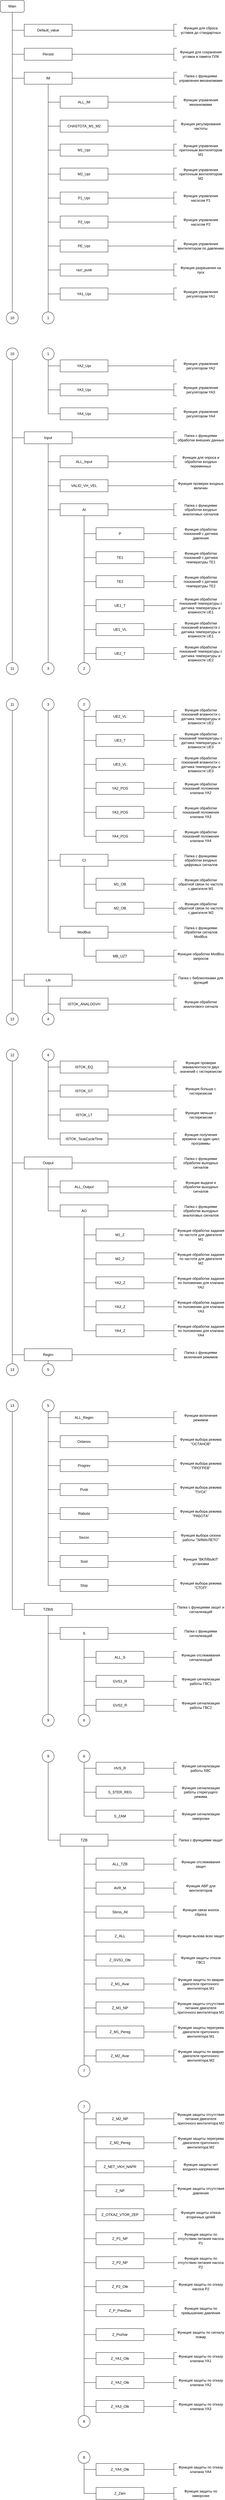 <mxfile version="24.7.17">
  <diagram name="Страница — 1" id="aamezZmQvxMuSM1Q3HjA">
    <mxGraphModel dx="2300" dy="1230" grid="1" gridSize="10" guides="1" tooltips="1" connect="1" arrows="1" fold="1" page="1" pageScale="1" pageWidth="827" pageHeight="1169" math="0" shadow="0">
      <root>
        <mxCell id="0" />
        <mxCell id="1" parent="0" />
        <mxCell id="mZjLKSNdqT-1" value="Main" style="rounded=1;whiteSpace=wrap;html=1;" parent="1" vertex="1">
          <mxGeometry x="40" y="40" width="80" height="40" as="geometry" />
        </mxCell>        <mxCell id="mZjLKSNdqT-2" value="Default_value" style="rounded=0;whiteSpace=wrap;html=1;" parent="1" vertex="1">
          <mxGeometry x="120" y="120" width="160" height="40" as="geometry" />
        </mxCell>        <mxCell id="mZjLKSNdqT-3" value="" style="rounded=0;whiteSpace=wrap;html=1;" parent="1" vertex="1">
          <mxGeometry x="620" y="120" width="40" height="40" as="geometry" />
        </mxCell>        <mxCell id="mZjLKSNdqT-4" value="Функция для сброса уставок до стандартных" style="text;html=1;align=center;verticalAlign=middle;whiteSpace=wrap;rounded=0;strokeColor=none;fillColor=default;" vertex="1" parent="1">
          <mxGeometry x="630" y="119" width="160" height="42" as="geometry" />
        </mxCell>        <mxCell id="mZjLKSNdqT-5" value="" style="endArrow=none;html=1;rounded=0;" edge="1" parent="1">
          <mxGeometry width="50" height="50" relative="1" as="geometry">
            <mxPoint x="80" y="140" as="sourcePoint" />
            <mxPoint x="120" y="140" as="targetPoint" />
          </mxGeometry>
        </mxCell>        <mxCell id="mZjLKSNdqT-6" value="" style="endArrow=none;html=1;rounded=0;" edge="1" parent="1">
          <mxGeometry width="50" height="50" relative="1" as="geometry">
            <mxPoint x="280" y="140" as="sourcePoint" />
            <mxPoint x="620" y="140" as="targetPoint" />
          </mxGeometry>
        </mxCell>        <mxCell id="mZjLKSNdqT-7" value="Persist" style="rounded=0;whiteSpace=wrap;html=1;" parent="1" vertex="1">
          <mxGeometry x="120" y="200" width="160" height="40" as="geometry" />
        </mxCell>        <mxCell id="mZjLKSNdqT-8" value="" style="rounded=0;whiteSpace=wrap;html=1;" parent="1" vertex="1">
          <mxGeometry x="620" y="200" width="40" height="40" as="geometry" />
        </mxCell>        <mxCell id="mZjLKSNdqT-9" value="Функция для сохранения уставок в памяти ПЛК" style="text;html=1;align=center;verticalAlign=middle;whiteSpace=wrap;rounded=0;strokeColor=none;fillColor=default;" vertex="1" parent="1">
          <mxGeometry x="630" y="199" width="160" height="42" as="geometry" />
        </mxCell>        <mxCell id="mZjLKSNdqT-10" value="" style="endArrow=none;html=1;rounded=0;" edge="1" parent="1">
          <mxGeometry width="50" height="50" relative="1" as="geometry">
            <mxPoint x="80" y="220" as="sourcePoint" />
            <mxPoint x="120" y="220" as="targetPoint" />
          </mxGeometry>
        </mxCell>        <mxCell id="mZjLKSNdqT-11" value="" style="endArrow=none;html=1;rounded=0;" edge="1" parent="1">
          <mxGeometry width="50" height="50" relative="1" as="geometry">
            <mxPoint x="280" y="220" as="sourcePoint" />
            <mxPoint x="620" y="220" as="targetPoint" />
          </mxGeometry>
        </mxCell>        <mxCell id="mZjLKSNdqT-12" value="IM" style="rounded=0;whiteSpace=wrap;html=1;" parent="1" vertex="1">
          <mxGeometry x="120" y="280" width="160" height="40" as="geometry" />
        </mxCell>        <mxCell id="mZjLKSNdqT-13" value="" style="rounded=0;whiteSpace=wrap;html=1;" parent="1" vertex="1">
          <mxGeometry x="620" y="280" width="40" height="40" as="geometry" />
        </mxCell>        <mxCell id="mZjLKSNdqT-14" value="Папка с функциями управления механизмами" style="text;html=1;align=center;verticalAlign=middle;whiteSpace=wrap;rounded=0;strokeColor=none;fillColor=default;" vertex="1" parent="1">
          <mxGeometry x="630" y="279" width="160" height="42" as="geometry" />
        </mxCell>        <mxCell id="mZjLKSNdqT-15" value="" style="endArrow=none;html=1;rounded=0;" edge="1" parent="1">
          <mxGeometry width="50" height="50" relative="1" as="geometry">
            <mxPoint x="80" y="300" as="sourcePoint" />
            <mxPoint x="120" y="300" as="targetPoint" />
          </mxGeometry>
        </mxCell>        <mxCell id="mZjLKSNdqT-16" value="" style="endArrow=none;html=1;rounded=0;" edge="1" parent="1">
          <mxGeometry width="50" height="50" relative="1" as="geometry">
            <mxPoint x="280" y="300" as="sourcePoint" />
            <mxPoint x="620" y="300" as="targetPoint" />
          </mxGeometry>
        </mxCell>        <mxCell id="mZjLKSNdqT-17" value="ALL_IM" style="rounded=0;whiteSpace=wrap;html=1;" parent="1" vertex="1">
          <mxGeometry x="240" y="360" width="160" height="40" as="geometry" />
        </mxCell>        <mxCell id="mZjLKSNdqT-18" value="" style="rounded=0;whiteSpace=wrap;html=1;" parent="1" vertex="1">
          <mxGeometry x="620" y="360" width="40" height="40" as="geometry" />
        </mxCell>        <mxCell id="mZjLKSNdqT-19" value="Функции управления механизмами" style="text;html=1;align=center;verticalAlign=middle;whiteSpace=wrap;rounded=0;strokeColor=none;fillColor=default;" vertex="1" parent="1">
          <mxGeometry x="630" y="359" width="160" height="42" as="geometry" />
        </mxCell>        <mxCell id="mZjLKSNdqT-20" value="" style="endArrow=none;html=1;rounded=0;" edge="1" parent="1">
          <mxGeometry width="50" height="50" relative="1" as="geometry">
            <mxPoint x="200" y="380" as="sourcePoint" />
            <mxPoint x="240" y="380" as="targetPoint" />
          </mxGeometry>
        </mxCell>        <mxCell id="mZjLKSNdqT-21" value="" style="endArrow=none;html=1;rounded=0;" edge="1" parent="1">
          <mxGeometry width="50" height="50" relative="1" as="geometry">
            <mxPoint x="400" y="380" as="sourcePoint" />
            <mxPoint x="620" y="380" as="targetPoint" />
          </mxGeometry>
        </mxCell>        <mxCell id="mZjLKSNdqT-22" value="CHASTOTA_M1_M2" style="rounded=0;whiteSpace=wrap;html=1;" parent="1" vertex="1">
          <mxGeometry x="240" y="440" width="160" height="40" as="geometry" />
        </mxCell>        <mxCell id="mZjLKSNdqT-23" value="" style="rounded=0;whiteSpace=wrap;html=1;" parent="1" vertex="1">
          <mxGeometry x="620" y="440" width="40" height="40" as="geometry" />
        </mxCell>        <mxCell id="mZjLKSNdqT-24" value="Функция регулирования частоты" style="text;html=1;align=center;verticalAlign=middle;whiteSpace=wrap;rounded=0;strokeColor=none;fillColor=default;" vertex="1" parent="1">
          <mxGeometry x="630" y="439" width="160" height="42" as="geometry" />
        </mxCell>        <mxCell id="mZjLKSNdqT-25" value="" style="endArrow=none;html=1;rounded=0;" edge="1" parent="1">
          <mxGeometry width="50" height="50" relative="1" as="geometry">
            <mxPoint x="200" y="460" as="sourcePoint" />
            <mxPoint x="240" y="460" as="targetPoint" />
          </mxGeometry>
        </mxCell>        <mxCell id="mZjLKSNdqT-26" value="" style="endArrow=none;html=1;rounded=0;" edge="1" parent="1">
          <mxGeometry width="50" height="50" relative="1" as="geometry">
            <mxPoint x="400" y="460" as="sourcePoint" />
            <mxPoint x="620" y="460" as="targetPoint" />
          </mxGeometry>
        </mxCell>        <mxCell id="mZjLKSNdqT-27" value="M1_Upr" style="rounded=0;whiteSpace=wrap;html=1;" parent="1" vertex="1">
          <mxGeometry x="240" y="520" width="160" height="40" as="geometry" />
        </mxCell>        <mxCell id="mZjLKSNdqT-28" value="" style="rounded=0;whiteSpace=wrap;html=1;" parent="1" vertex="1">
          <mxGeometry x="620" y="520" width="40" height="40" as="geometry" />
        </mxCell>        <mxCell id="mZjLKSNdqT-29" value="Функция управления приточным вентилятором M1" style="text;html=1;align=center;verticalAlign=middle;whiteSpace=wrap;rounded=0;strokeColor=none;fillColor=default;" vertex="1" parent="1">
          <mxGeometry x="630" y="519" width="160" height="42" as="geometry" />
        </mxCell>        <mxCell id="mZjLKSNdqT-30" value="" style="endArrow=none;html=1;rounded=0;" edge="1" parent="1">
          <mxGeometry width="50" height="50" relative="1" as="geometry">
            <mxPoint x="200" y="540" as="sourcePoint" />
            <mxPoint x="240" y="540" as="targetPoint" />
          </mxGeometry>
        </mxCell>        <mxCell id="mZjLKSNdqT-31" value="" style="endArrow=none;html=1;rounded=0;" edge="1" parent="1">
          <mxGeometry width="50" height="50" relative="1" as="geometry">
            <mxPoint x="400" y="540" as="sourcePoint" />
            <mxPoint x="620" y="540" as="targetPoint" />
          </mxGeometry>
        </mxCell>        <mxCell id="mZjLKSNdqT-32" value="M2_Upr" style="rounded=0;whiteSpace=wrap;html=1;" parent="1" vertex="1">
          <mxGeometry x="240" y="600" width="160" height="40" as="geometry" />
        </mxCell>        <mxCell id="mZjLKSNdqT-33" value="" style="rounded=0;whiteSpace=wrap;html=1;" parent="1" vertex="1">
          <mxGeometry x="620" y="600" width="40" height="40" as="geometry" />
        </mxCell>        <mxCell id="mZjLKSNdqT-34" value="Функция управления приточным вентилятором M2" style="text;html=1;align=center;verticalAlign=middle;whiteSpace=wrap;rounded=0;strokeColor=none;fillColor=default;" vertex="1" parent="1">
          <mxGeometry x="630" y="599" width="160" height="42" as="geometry" />
        </mxCell>        <mxCell id="mZjLKSNdqT-35" value="" style="endArrow=none;html=1;rounded=0;" edge="1" parent="1">
          <mxGeometry width="50" height="50" relative="1" as="geometry">
            <mxPoint x="200" y="620" as="sourcePoint" />
            <mxPoint x="240" y="620" as="targetPoint" />
          </mxGeometry>
        </mxCell>        <mxCell id="mZjLKSNdqT-36" value="" style="endArrow=none;html=1;rounded=0;" edge="1" parent="1">
          <mxGeometry width="50" height="50" relative="1" as="geometry">
            <mxPoint x="400" y="620" as="sourcePoint" />
            <mxPoint x="620" y="620" as="targetPoint" />
          </mxGeometry>
        </mxCell>        <mxCell id="mZjLKSNdqT-37" value="P1_Upr" style="rounded=0;whiteSpace=wrap;html=1;" parent="1" vertex="1">
          <mxGeometry x="240" y="680" width="160" height="40" as="geometry" />
        </mxCell>        <mxCell id="mZjLKSNdqT-38" value="" style="rounded=0;whiteSpace=wrap;html=1;" parent="1" vertex="1">
          <mxGeometry x="620" y="680" width="40" height="40" as="geometry" />
        </mxCell>        <mxCell id="mZjLKSNdqT-39" value="Функция управления насосом P1" style="text;html=1;align=center;verticalAlign=middle;whiteSpace=wrap;rounded=0;strokeColor=none;fillColor=default;" vertex="1" parent="1">
          <mxGeometry x="630" y="679" width="160" height="42" as="geometry" />
        </mxCell>        <mxCell id="mZjLKSNdqT-40" value="" style="endArrow=none;html=1;rounded=0;" edge="1" parent="1">
          <mxGeometry width="50" height="50" relative="1" as="geometry">
            <mxPoint x="200" y="700" as="sourcePoint" />
            <mxPoint x="240" y="700" as="targetPoint" />
          </mxGeometry>
        </mxCell>        <mxCell id="mZjLKSNdqT-41" value="" style="endArrow=none;html=1;rounded=0;" edge="1" parent="1">
          <mxGeometry width="50" height="50" relative="1" as="geometry">
            <mxPoint x="400" y="700" as="sourcePoint" />
            <mxPoint x="620" y="700" as="targetPoint" />
          </mxGeometry>
        </mxCell>        <mxCell id="mZjLKSNdqT-42" value="P2_Upr" style="rounded=0;whiteSpace=wrap;html=1;" parent="1" vertex="1">
          <mxGeometry x="240" y="760" width="160" height="40" as="geometry" />
        </mxCell>        <mxCell id="mZjLKSNdqT-43" value="" style="rounded=0;whiteSpace=wrap;html=1;" parent="1" vertex="1">
          <mxGeometry x="620" y="760" width="40" height="40" as="geometry" />
        </mxCell>        <mxCell id="mZjLKSNdqT-44" value="Функция управления насосом P2" style="text;html=1;align=center;verticalAlign=middle;whiteSpace=wrap;rounded=0;strokeColor=none;fillColor=default;" vertex="1" parent="1">
          <mxGeometry x="630" y="759" width="160" height="42" as="geometry" />
        </mxCell>        <mxCell id="mZjLKSNdqT-45" value="" style="endArrow=none;html=1;rounded=0;" edge="1" parent="1">
          <mxGeometry width="50" height="50" relative="1" as="geometry">
            <mxPoint x="200" y="780" as="sourcePoint" />
            <mxPoint x="240" y="780" as="targetPoint" />
          </mxGeometry>
        </mxCell>        <mxCell id="mZjLKSNdqT-46" value="" style="endArrow=none;html=1;rounded=0;" edge="1" parent="1">
          <mxGeometry width="50" height="50" relative="1" as="geometry">
            <mxPoint x="400" y="780" as="sourcePoint" />
            <mxPoint x="620" y="780" as="targetPoint" />
          </mxGeometry>
        </mxCell>        <mxCell id="mZjLKSNdqT-47" value="PE_Upr" style="rounded=0;whiteSpace=wrap;html=1;" parent="1" vertex="1">
          <mxGeometry x="240" y="840" width="160" height="40" as="geometry" />
        </mxCell>        <mxCell id="mZjLKSNdqT-48" value="" style="rounded=0;whiteSpace=wrap;html=1;" parent="1" vertex="1">
          <mxGeometry x="620" y="840" width="40" height="40" as="geometry" />
        </mxCell>        <mxCell id="mZjLKSNdqT-49" value="Функция управления вентилятором по давлению" style="text;html=1;align=center;verticalAlign=middle;whiteSpace=wrap;rounded=0;strokeColor=none;fillColor=default;" vertex="1" parent="1">
          <mxGeometry x="630" y="839" width="160" height="42" as="geometry" />
        </mxCell>        <mxCell id="mZjLKSNdqT-50" value="" style="endArrow=none;html=1;rounded=0;" edge="1" parent="1">
          <mxGeometry width="50" height="50" relative="1" as="geometry">
            <mxPoint x="200" y="860" as="sourcePoint" />
            <mxPoint x="240" y="860" as="targetPoint" />
          </mxGeometry>
        </mxCell>        <mxCell id="mZjLKSNdqT-51" value="" style="endArrow=none;html=1;rounded=0;" edge="1" parent="1">
          <mxGeometry width="50" height="50" relative="1" as="geometry">
            <mxPoint x="400" y="860" as="sourcePoint" />
            <mxPoint x="620" y="860" as="targetPoint" />
          </mxGeometry>
        </mxCell>        <mxCell id="mZjLKSNdqT-52" value="razr_pusk" style="rounded=0;whiteSpace=wrap;html=1;" parent="1" vertex="1">
          <mxGeometry x="240" y="920" width="160" height="40" as="geometry" />
        </mxCell>        <mxCell id="mZjLKSNdqT-53" value="" style="rounded=0;whiteSpace=wrap;html=1;" parent="1" vertex="1">
          <mxGeometry x="620" y="920" width="40" height="40" as="geometry" />
        </mxCell>        <mxCell id="mZjLKSNdqT-54" value="Функция разрешения на пуск" style="text;html=1;align=center;verticalAlign=middle;whiteSpace=wrap;rounded=0;strokeColor=none;fillColor=default;" vertex="1" parent="1">
          <mxGeometry x="630" y="919" width="160" height="42" as="geometry" />
        </mxCell>        <mxCell id="mZjLKSNdqT-55" value="" style="endArrow=none;html=1;rounded=0;" edge="1" parent="1">
          <mxGeometry width="50" height="50" relative="1" as="geometry">
            <mxPoint x="200" y="940" as="sourcePoint" />
            <mxPoint x="240" y="940" as="targetPoint" />
          </mxGeometry>
        </mxCell>        <mxCell id="mZjLKSNdqT-56" value="" style="endArrow=none;html=1;rounded=0;" edge="1" parent="1">
          <mxGeometry width="50" height="50" relative="1" as="geometry">
            <mxPoint x="400" y="940" as="sourcePoint" />
            <mxPoint x="620" y="940" as="targetPoint" />
          </mxGeometry>
        </mxCell>        <mxCell id="mZjLKSNdqT-57" value="YA1_Upr" style="rounded=0;whiteSpace=wrap;html=1;" parent="1" vertex="1">
          <mxGeometry x="240" y="1000" width="160" height="40" as="geometry" />
        </mxCell>        <mxCell id="mZjLKSNdqT-58" value="" style="rounded=0;whiteSpace=wrap;html=1;" parent="1" vertex="1">
          <mxGeometry x="620" y="1000" width="40" height="40" as="geometry" />
        </mxCell>        <mxCell id="mZjLKSNdqT-59" value="Функция управления регулятором YA1" style="text;html=1;align=center;verticalAlign=middle;whiteSpace=wrap;rounded=0;strokeColor=none;fillColor=default;" vertex="1" parent="1">
          <mxGeometry x="630" y="999" width="160" height="42" as="geometry" />
        </mxCell>        <mxCell id="mZjLKSNdqT-60" value="" style="endArrow=none;html=1;rounded=0;" edge="1" parent="1">
          <mxGeometry width="50" height="50" relative="1" as="geometry">
            <mxPoint x="200" y="1020" as="sourcePoint" />
            <mxPoint x="240" y="1020" as="targetPoint" />
          </mxGeometry>
        </mxCell>        <mxCell id="mZjLKSNdqT-61" value="" style="endArrow=none;html=1;rounded=0;" edge="1" parent="1">
          <mxGeometry width="50" height="50" relative="1" as="geometry">
            <mxPoint x="400" y="1020" as="sourcePoint" />
            <mxPoint x="620" y="1020" as="targetPoint" />
          </mxGeometry>
        </mxCell>        <mxCell id="mZjLKSNdqT-62" value="YA2_Upr" style="rounded=0;whiteSpace=wrap;html=1;" parent="1" vertex="1">
          <mxGeometry x="240" y="1240" width="160" height="40" as="geometry" />
        </mxCell>        <mxCell id="mZjLKSNdqT-63" value="" style="rounded=0;whiteSpace=wrap;html=1;" parent="1" vertex="1">
          <mxGeometry x="620" y="1240" width="40" height="40" as="geometry" />
        </mxCell>        <mxCell id="mZjLKSNdqT-64" value="Функция управления регулятором YA2" style="text;html=1;align=center;verticalAlign=middle;whiteSpace=wrap;rounded=0;strokeColor=none;fillColor=default;" vertex="1" parent="1">
          <mxGeometry x="630" y="1239" width="160" height="42" as="geometry" />
        </mxCell>        <mxCell id="mZjLKSNdqT-65" value="" style="endArrow=none;html=1;rounded=0;" edge="1" parent="1">
          <mxGeometry width="50" height="50" relative="1" as="geometry">
            <mxPoint x="200" y="1260" as="sourcePoint" />
            <mxPoint x="240" y="1260" as="targetPoint" />
          </mxGeometry>
        </mxCell>        <mxCell id="mZjLKSNdqT-66" value="" style="endArrow=none;html=1;rounded=0;" edge="1" parent="1">
          <mxGeometry width="50" height="50" relative="1" as="geometry">
            <mxPoint x="400" y="1260" as="sourcePoint" />
            <mxPoint x="620" y="1260" as="targetPoint" />
          </mxGeometry>
        </mxCell>        <mxCell id="mZjLKSNdqT-67" value="YA3_Upr" style="rounded=0;whiteSpace=wrap;html=1;" parent="1" vertex="1">
          <mxGeometry x="240" y="1320" width="160" height="40" as="geometry" />
        </mxCell>        <mxCell id="mZjLKSNdqT-68" value="" style="rounded=0;whiteSpace=wrap;html=1;" parent="1" vertex="1">
          <mxGeometry x="620" y="1320" width="40" height="40" as="geometry" />
        </mxCell>        <mxCell id="mZjLKSNdqT-69" value="Функция управления регулятором YA3" style="text;html=1;align=center;verticalAlign=middle;whiteSpace=wrap;rounded=0;strokeColor=none;fillColor=default;" vertex="1" parent="1">
          <mxGeometry x="630" y="1319" width="160" height="42" as="geometry" />
        </mxCell>        <mxCell id="mZjLKSNdqT-70" value="" style="endArrow=none;html=1;rounded=0;" edge="1" parent="1">
          <mxGeometry width="50" height="50" relative="1" as="geometry">
            <mxPoint x="200" y="1340" as="sourcePoint" />
            <mxPoint x="240" y="1340" as="targetPoint" />
          </mxGeometry>
        </mxCell>        <mxCell id="mZjLKSNdqT-71" value="" style="endArrow=none;html=1;rounded=0;" edge="1" parent="1">
          <mxGeometry width="50" height="50" relative="1" as="geometry">
            <mxPoint x="400" y="1340" as="sourcePoint" />
            <mxPoint x="620" y="1340" as="targetPoint" />
          </mxGeometry>
        </mxCell>        <mxCell id="mZjLKSNdqT-72" value="YA4_Upr" style="rounded=0;whiteSpace=wrap;html=1;" parent="1" vertex="1">
          <mxGeometry x="240" y="1400" width="160" height="40" as="geometry" />
        </mxCell>        <mxCell id="mZjLKSNdqT-73" value="" style="rounded=0;whiteSpace=wrap;html=1;" parent="1" vertex="1">
          <mxGeometry x="620" y="1400" width="40" height="40" as="geometry" />
        </mxCell>        <mxCell id="mZjLKSNdqT-74" value="Функция управления регулятором YA4" style="text;html=1;align=center;verticalAlign=middle;whiteSpace=wrap;rounded=0;strokeColor=none;fillColor=default;" vertex="1" parent="1">
          <mxGeometry x="630" y="1399" width="160" height="42" as="geometry" />
        </mxCell>        <mxCell id="mZjLKSNdqT-75" value="" style="endArrow=none;html=1;rounded=0;" edge="1" parent="1">
          <mxGeometry width="50" height="50" relative="1" as="geometry">
            <mxPoint x="200" y="1420" as="sourcePoint" />
            <mxPoint x="240" y="1420" as="targetPoint" />
          </mxGeometry>
        </mxCell>        <mxCell id="mZjLKSNdqT-76" value="" style="endArrow=none;html=1;rounded=0;" edge="1" parent="1">
          <mxGeometry width="50" height="50" relative="1" as="geometry">
            <mxPoint x="400" y="1420" as="sourcePoint" />
            <mxPoint x="620" y="1420" as="targetPoint" />
          </mxGeometry>
        </mxCell>        <mxCell id="mZjLKSNdqT-77" value="" style="endArrow=none;html=1;rounded=0;" edge="1" parent="1">
          <mxGeometry width="50" height="50" relative="1" as="geometry">
            <mxPoint x="200" y="320" as="sourcePoint" />
            <mxPoint x="200" y="1080" as="targetPoint" />
          </mxGeometry>
        </mxCell>        <mxCell id="mZjLKSNdqT-78" value="1" style="ellipse;whiteSpace=wrap;html=1;aspect=fixed;" vertex="1" parent="1">
          <mxGeometry x="180" y="1080" width="40" height="40" as="geometry" />
        </mxCell>        <mxCell id="mZjLKSNdqT-79" value="1" style="ellipse;whiteSpace=wrap;html=1;aspect=fixed;" vertex="1" parent="1">
          <mxGeometry x="180" y="1200" width="40" height="40" as="geometry" />
        </mxCell>        <mxCell id="mZjLKSNdqT-80" value="" style="endArrow=none;html=1;rounded=0;" edge="1" parent="1">
          <mxGeometry width="50" height="50" relative="1" as="geometry">
            <mxPoint x="200" y="1240" as="sourcePoint" />
            <mxPoint x="200" y="1420" as="targetPoint" />
          </mxGeometry>
        </mxCell>        <mxCell id="mZjLKSNdqT-81" value="Input" style="rounded=0;whiteSpace=wrap;html=1;" parent="1" vertex="1">
          <mxGeometry x="120" y="1480" width="160" height="40" as="geometry" />
        </mxCell>        <mxCell id="mZjLKSNdqT-82" value="" style="rounded=0;whiteSpace=wrap;html=1;" parent="1" vertex="1">
          <mxGeometry x="620" y="1480" width="40" height="40" as="geometry" />
        </mxCell>        <mxCell id="mZjLKSNdqT-83" value="Папка с функциями обработки внешних данных" style="text;html=1;align=center;verticalAlign=middle;whiteSpace=wrap;rounded=0;strokeColor=none;fillColor=default;" vertex="1" parent="1">
          <mxGeometry x="630" y="1479" width="160" height="42" as="geometry" />
        </mxCell>        <mxCell id="mZjLKSNdqT-84" value="" style="endArrow=none;html=1;rounded=0;" edge="1" parent="1">
          <mxGeometry width="50" height="50" relative="1" as="geometry">
            <mxPoint x="80" y="1500" as="sourcePoint" />
            <mxPoint x="120" y="1500" as="targetPoint" />
          </mxGeometry>
        </mxCell>        <mxCell id="mZjLKSNdqT-85" value="" style="endArrow=none;html=1;rounded=0;" edge="1" parent="1">
          <mxGeometry width="50" height="50" relative="1" as="geometry">
            <mxPoint x="280" y="1500" as="sourcePoint" />
            <mxPoint x="620" y="1500" as="targetPoint" />
          </mxGeometry>
        </mxCell>        <mxCell id="mZjLKSNdqT-86" value="ALL_Input" style="rounded=0;whiteSpace=wrap;html=1;" parent="1" vertex="1">
          <mxGeometry x="240" y="1560" width="160" height="40" as="geometry" />
        </mxCell>        <mxCell id="mZjLKSNdqT-87" value="" style="rounded=0;whiteSpace=wrap;html=1;" parent="1" vertex="1">
          <mxGeometry x="620" y="1560" width="40" height="40" as="geometry" />
        </mxCell>        <mxCell id="mZjLKSNdqT-88" value="Функции для опроса и обработки входных переменных" style="text;html=1;align=center;verticalAlign=middle;whiteSpace=wrap;rounded=0;strokeColor=none;fillColor=default;" vertex="1" parent="1">
          <mxGeometry x="630" y="1559" width="160" height="42" as="geometry" />
        </mxCell>        <mxCell id="mZjLKSNdqT-89" value="" style="endArrow=none;html=1;rounded=0;" edge="1" parent="1">
          <mxGeometry width="50" height="50" relative="1" as="geometry">
            <mxPoint x="200" y="1580" as="sourcePoint" />
            <mxPoint x="240" y="1580" as="targetPoint" />
          </mxGeometry>
        </mxCell>        <mxCell id="mZjLKSNdqT-90" value="" style="endArrow=none;html=1;rounded=0;" edge="1" parent="1">
          <mxGeometry width="50" height="50" relative="1" as="geometry">
            <mxPoint x="400" y="1580" as="sourcePoint" />
            <mxPoint x="620" y="1580" as="targetPoint" />
          </mxGeometry>
        </mxCell>        <mxCell id="mZjLKSNdqT-91" value="VALID_VH_VEL" style="rounded=0;whiteSpace=wrap;html=1;" parent="1" vertex="1">
          <mxGeometry x="240" y="1640" width="160" height="40" as="geometry" />
        </mxCell>        <mxCell id="mZjLKSNdqT-92" value="" style="rounded=0;whiteSpace=wrap;html=1;" parent="1" vertex="1">
          <mxGeometry x="620" y="1640" width="40" height="40" as="geometry" />
        </mxCell>        <mxCell id="mZjLKSNdqT-93" value="Функция проверки входных величин" style="text;html=1;align=center;verticalAlign=middle;whiteSpace=wrap;rounded=0;strokeColor=none;fillColor=default;" vertex="1" parent="1">
          <mxGeometry x="630" y="1639" width="160" height="42" as="geometry" />
        </mxCell>        <mxCell id="mZjLKSNdqT-94" value="" style="endArrow=none;html=1;rounded=0;" edge="1" parent="1">
          <mxGeometry width="50" height="50" relative="1" as="geometry">
            <mxPoint x="200" y="1660" as="sourcePoint" />
            <mxPoint x="240" y="1660" as="targetPoint" />
          </mxGeometry>
        </mxCell>        <mxCell id="mZjLKSNdqT-95" value="" style="endArrow=none;html=1;rounded=0;" edge="1" parent="1">
          <mxGeometry width="50" height="50" relative="1" as="geometry">
            <mxPoint x="400" y="1660" as="sourcePoint" />
            <mxPoint x="620" y="1660" as="targetPoint" />
          </mxGeometry>
        </mxCell>        <mxCell id="mZjLKSNdqT-96" value="AI" style="rounded=0;whiteSpace=wrap;html=1;" parent="1" vertex="1">
          <mxGeometry x="240" y="1720" width="160" height="40" as="geometry" />
        </mxCell>        <mxCell id="mZjLKSNdqT-97" value="" style="rounded=0;whiteSpace=wrap;html=1;" parent="1" vertex="1">
          <mxGeometry x="620" y="1720" width="40" height="40" as="geometry" />
        </mxCell>        <mxCell id="mZjLKSNdqT-98" value="Папка с функциями обработки входных аналоговых сигналов" style="text;html=1;align=center;verticalAlign=middle;whiteSpace=wrap;rounded=0;strokeColor=none;fillColor=default;" vertex="1" parent="1">
          <mxGeometry x="630" y="1719" width="160" height="42" as="geometry" />
        </mxCell>        <mxCell id="mZjLKSNdqT-99" value="" style="endArrow=none;html=1;rounded=0;" edge="1" parent="1">
          <mxGeometry width="50" height="50" relative="1" as="geometry">
            <mxPoint x="200" y="1740" as="sourcePoint" />
            <mxPoint x="240" y="1740" as="targetPoint" />
          </mxGeometry>
        </mxCell>        <mxCell id="mZjLKSNdqT-100" value="" style="endArrow=none;html=1;rounded=0;" edge="1" parent="1">
          <mxGeometry width="50" height="50" relative="1" as="geometry">
            <mxPoint x="400" y="1740" as="sourcePoint" />
            <mxPoint x="620" y="1740" as="targetPoint" />
          </mxGeometry>
        </mxCell>        <mxCell id="mZjLKSNdqT-101" value="P" style="rounded=0;whiteSpace=wrap;html=1;" parent="1" vertex="1">
          <mxGeometry x="360" y="1800" width="160" height="40" as="geometry" />
        </mxCell>        <mxCell id="mZjLKSNdqT-102" value="" style="rounded=0;whiteSpace=wrap;html=1;" parent="1" vertex="1">
          <mxGeometry x="620" y="1800" width="40" height="40" as="geometry" />
        </mxCell>        <mxCell id="mZjLKSNdqT-103" value="Функция обработки показаний с датчика давления" style="text;html=1;align=center;verticalAlign=middle;whiteSpace=wrap;rounded=0;strokeColor=none;fillColor=default;" vertex="1" parent="1">
          <mxGeometry x="630" y="1799" width="160" height="42" as="geometry" />
        </mxCell>        <mxCell id="mZjLKSNdqT-104" value="" style="endArrow=none;html=1;rounded=0;" edge="1" parent="1">
          <mxGeometry width="50" height="50" relative="1" as="geometry">
            <mxPoint x="320" y="1820" as="sourcePoint" />
            <mxPoint x="360" y="1820" as="targetPoint" />
          </mxGeometry>
        </mxCell>        <mxCell id="mZjLKSNdqT-105" value="" style="endArrow=none;html=1;rounded=0;" edge="1" parent="1">
          <mxGeometry width="50" height="50" relative="1" as="geometry">
            <mxPoint x="520" y="1820" as="sourcePoint" />
            <mxPoint x="620" y="1820" as="targetPoint" />
          </mxGeometry>
        </mxCell>        <mxCell id="mZjLKSNdqT-106" value="TE1" style="rounded=0;whiteSpace=wrap;html=1;" parent="1" vertex="1">
          <mxGeometry x="360" y="1880" width="160" height="40" as="geometry" />
        </mxCell>        <mxCell id="mZjLKSNdqT-107" value="" style="rounded=0;whiteSpace=wrap;html=1;" parent="1" vertex="1">
          <mxGeometry x="620" y="1880" width="40" height="40" as="geometry" />
        </mxCell>        <mxCell id="mZjLKSNdqT-108" value="Функция обработки показаний с датчика температуры TE1" style="text;html=1;align=center;verticalAlign=middle;whiteSpace=wrap;rounded=0;strokeColor=none;fillColor=default;" vertex="1" parent="1">
          <mxGeometry x="630" y="1879" width="160" height="42" as="geometry" />
        </mxCell>        <mxCell id="mZjLKSNdqT-109" value="" style="endArrow=none;html=1;rounded=0;" edge="1" parent="1">
          <mxGeometry width="50" height="50" relative="1" as="geometry">
            <mxPoint x="320" y="1900" as="sourcePoint" />
            <mxPoint x="360" y="1900" as="targetPoint" />
          </mxGeometry>
        </mxCell>        <mxCell id="mZjLKSNdqT-110" value="" style="endArrow=none;html=1;rounded=0;" edge="1" parent="1">
          <mxGeometry width="50" height="50" relative="1" as="geometry">
            <mxPoint x="520" y="1900" as="sourcePoint" />
            <mxPoint x="620" y="1900" as="targetPoint" />
          </mxGeometry>
        </mxCell>        <mxCell id="mZjLKSNdqT-111" value="TE2" style="rounded=0;whiteSpace=wrap;html=1;" parent="1" vertex="1">
          <mxGeometry x="360" y="1960" width="160" height="40" as="geometry" />
        </mxCell>        <mxCell id="mZjLKSNdqT-112" value="" style="rounded=0;whiteSpace=wrap;html=1;" parent="1" vertex="1">
          <mxGeometry x="620" y="1960" width="40" height="40" as="geometry" />
        </mxCell>        <mxCell id="mZjLKSNdqT-113" value="Функция обработки показаний с датчика температуры TE2" style="text;html=1;align=center;verticalAlign=middle;whiteSpace=wrap;rounded=0;strokeColor=none;fillColor=default;" vertex="1" parent="1">
          <mxGeometry x="630" y="1959" width="160" height="42" as="geometry" />
        </mxCell>        <mxCell id="mZjLKSNdqT-114" value="" style="endArrow=none;html=1;rounded=0;" edge="1" parent="1">
          <mxGeometry width="50" height="50" relative="1" as="geometry">
            <mxPoint x="320" y="1980" as="sourcePoint" />
            <mxPoint x="360" y="1980" as="targetPoint" />
          </mxGeometry>
        </mxCell>        <mxCell id="mZjLKSNdqT-115" value="" style="endArrow=none;html=1;rounded=0;" edge="1" parent="1">
          <mxGeometry width="50" height="50" relative="1" as="geometry">
            <mxPoint x="520" y="1980" as="sourcePoint" />
            <mxPoint x="620" y="1980" as="targetPoint" />
          </mxGeometry>
        </mxCell>        <mxCell id="mZjLKSNdqT-116" value="UE1_T" style="rounded=0;whiteSpace=wrap;html=1;" parent="1" vertex="1">
          <mxGeometry x="360" y="2040" width="160" height="40" as="geometry" />
        </mxCell>        <mxCell id="mZjLKSNdqT-117" value="" style="rounded=0;whiteSpace=wrap;html=1;" parent="1" vertex="1">
          <mxGeometry x="620" y="2040" width="40" height="40" as="geometry" />
        </mxCell>        <mxCell id="mZjLKSNdqT-118" value="Функция обработки показаний температуры с датчика температуры и влажности UE1" style="text;html=1;align=center;verticalAlign=middle;whiteSpace=wrap;rounded=0;strokeColor=none;fillColor=default;" vertex="1" parent="1">
          <mxGeometry x="630" y="2039" width="160" height="42" as="geometry" />
        </mxCell>        <mxCell id="mZjLKSNdqT-119" value="" style="endArrow=none;html=1;rounded=0;" edge="1" parent="1">
          <mxGeometry width="50" height="50" relative="1" as="geometry">
            <mxPoint x="320" y="2060" as="sourcePoint" />
            <mxPoint x="360" y="2060" as="targetPoint" />
          </mxGeometry>
        </mxCell>        <mxCell id="mZjLKSNdqT-120" value="" style="endArrow=none;html=1;rounded=0;" edge="1" parent="1">
          <mxGeometry width="50" height="50" relative="1" as="geometry">
            <mxPoint x="520" y="2060" as="sourcePoint" />
            <mxPoint x="620" y="2060" as="targetPoint" />
          </mxGeometry>
        </mxCell>        <mxCell id="mZjLKSNdqT-121" value="UE1_VL" style="rounded=0;whiteSpace=wrap;html=1;" parent="1" vertex="1">
          <mxGeometry x="360" y="2120" width="160" height="40" as="geometry" />
        </mxCell>        <mxCell id="mZjLKSNdqT-122" value="" style="rounded=0;whiteSpace=wrap;html=1;" parent="1" vertex="1">
          <mxGeometry x="620" y="2120" width="40" height="40" as="geometry" />
        </mxCell>        <mxCell id="mZjLKSNdqT-123" value="Функция обработки показаний влажности с датчика температуры и влажности UE1" style="text;html=1;align=center;verticalAlign=middle;whiteSpace=wrap;rounded=0;strokeColor=none;fillColor=default;" vertex="1" parent="1">
          <mxGeometry x="630" y="2119" width="160" height="42" as="geometry" />
        </mxCell>        <mxCell id="mZjLKSNdqT-124" value="" style="endArrow=none;html=1;rounded=0;" edge="1" parent="1">
          <mxGeometry width="50" height="50" relative="1" as="geometry">
            <mxPoint x="320" y="2140" as="sourcePoint" />
            <mxPoint x="360" y="2140" as="targetPoint" />
          </mxGeometry>
        </mxCell>        <mxCell id="mZjLKSNdqT-125" value="" style="endArrow=none;html=1;rounded=0;" edge="1" parent="1">
          <mxGeometry width="50" height="50" relative="1" as="geometry">
            <mxPoint x="520" y="2140" as="sourcePoint" />
            <mxPoint x="620" y="2140" as="targetPoint" />
          </mxGeometry>
        </mxCell>        <mxCell id="mZjLKSNdqT-126" value="UE2_T" style="rounded=0;whiteSpace=wrap;html=1;" parent="1" vertex="1">
          <mxGeometry x="360" y="2200" width="160" height="40" as="geometry" />
        </mxCell>        <mxCell id="mZjLKSNdqT-127" value="" style="rounded=0;whiteSpace=wrap;html=1;" parent="1" vertex="1">
          <mxGeometry x="620" y="2200" width="40" height="40" as="geometry" />
        </mxCell>        <mxCell id="mZjLKSNdqT-128" value="Функция обработки показаний температуры с датчика температуры и влажности UE2" style="text;html=1;align=center;verticalAlign=middle;whiteSpace=wrap;rounded=0;strokeColor=none;fillColor=default;" vertex="1" parent="1">
          <mxGeometry x="630" y="2199" width="160" height="42" as="geometry" />
        </mxCell>        <mxCell id="mZjLKSNdqT-129" value="" style="endArrow=none;html=1;rounded=0;" edge="1" parent="1">
          <mxGeometry width="50" height="50" relative="1" as="geometry">
            <mxPoint x="320" y="2220" as="sourcePoint" />
            <mxPoint x="360" y="2220" as="targetPoint" />
          </mxGeometry>
        </mxCell>        <mxCell id="mZjLKSNdqT-130" value="" style="endArrow=none;html=1;rounded=0;" edge="1" parent="1">
          <mxGeometry width="50" height="50" relative="1" as="geometry">
            <mxPoint x="520" y="2220" as="sourcePoint" />
            <mxPoint x="620" y="2220" as="targetPoint" />
          </mxGeometry>
        </mxCell>        <mxCell id="mZjLKSNdqT-131" value="UE2_VL" style="rounded=0;whiteSpace=wrap;html=1;" parent="1" vertex="1">
          <mxGeometry x="360" y="2410" width="160" height="40" as="geometry" />
        </mxCell>        <mxCell id="mZjLKSNdqT-132" value="" style="rounded=0;whiteSpace=wrap;html=1;" parent="1" vertex="1">
          <mxGeometry x="620" y="2410" width="40" height="40" as="geometry" />
        </mxCell>        <mxCell id="mZjLKSNdqT-133" value="Функция обработки показаний влажности с датчика температуры и влажности UE2" style="text;html=1;align=center;verticalAlign=middle;whiteSpace=wrap;rounded=0;strokeColor=none;fillColor=default;" vertex="1" parent="1">
          <mxGeometry x="630" y="2409" width="160" height="42" as="geometry" />
        </mxCell>        <mxCell id="mZjLKSNdqT-134" value="" style="endArrow=none;html=1;rounded=0;" edge="1" parent="1">
          <mxGeometry width="50" height="50" relative="1" as="geometry">
            <mxPoint x="320" y="2430" as="sourcePoint" />
            <mxPoint x="360" y="2430" as="targetPoint" />
          </mxGeometry>
        </mxCell>        <mxCell id="mZjLKSNdqT-135" value="" style="endArrow=none;html=1;rounded=0;" edge="1" parent="1">
          <mxGeometry width="50" height="50" relative="1" as="geometry">
            <mxPoint x="520" y="2430" as="sourcePoint" />
            <mxPoint x="620" y="2430" as="targetPoint" />
          </mxGeometry>
        </mxCell>        <mxCell id="mZjLKSNdqT-136" value="UE3_T" style="rounded=0;whiteSpace=wrap;html=1;" parent="1" vertex="1">
          <mxGeometry x="360" y="2490" width="160" height="40" as="geometry" />
        </mxCell>        <mxCell id="mZjLKSNdqT-137" value="" style="rounded=0;whiteSpace=wrap;html=1;" parent="1" vertex="1">
          <mxGeometry x="620" y="2490" width="40" height="40" as="geometry" />
        </mxCell>        <mxCell id="mZjLKSNdqT-138" value="Функция обработки показаний температуры с датчика температуры и влажности UE3" style="text;html=1;align=center;verticalAlign=middle;whiteSpace=wrap;rounded=0;strokeColor=none;fillColor=default;" vertex="1" parent="1">
          <mxGeometry x="630" y="2489" width="160" height="42" as="geometry" />
        </mxCell>        <mxCell id="mZjLKSNdqT-139" value="" style="endArrow=none;html=1;rounded=0;" edge="1" parent="1">
          <mxGeometry width="50" height="50" relative="1" as="geometry">
            <mxPoint x="320" y="2510" as="sourcePoint" />
            <mxPoint x="360" y="2510" as="targetPoint" />
          </mxGeometry>
        </mxCell>        <mxCell id="mZjLKSNdqT-140" value="" style="endArrow=none;html=1;rounded=0;" edge="1" parent="1">
          <mxGeometry width="50" height="50" relative="1" as="geometry">
            <mxPoint x="520" y="2510" as="sourcePoint" />
            <mxPoint x="620" y="2510" as="targetPoint" />
          </mxGeometry>
        </mxCell>        <mxCell id="mZjLKSNdqT-141" value="UE3_VL" style="rounded=0;whiteSpace=wrap;html=1;" parent="1" vertex="1">
          <mxGeometry x="360" y="2570" width="160" height="40" as="geometry" />
        </mxCell>        <mxCell id="mZjLKSNdqT-142" value="" style="rounded=0;whiteSpace=wrap;html=1;" parent="1" vertex="1">
          <mxGeometry x="620" y="2570" width="40" height="40" as="geometry" />
        </mxCell>        <mxCell id="mZjLKSNdqT-143" value="Функция обработки показаний влажности с датчика температуры и влажности UE3" style="text;html=1;align=center;verticalAlign=middle;whiteSpace=wrap;rounded=0;strokeColor=none;fillColor=default;" vertex="1" parent="1">
          <mxGeometry x="630" y="2569" width="160" height="42" as="geometry" />
        </mxCell>        <mxCell id="mZjLKSNdqT-144" value="" style="endArrow=none;html=1;rounded=0;" edge="1" parent="1">
          <mxGeometry width="50" height="50" relative="1" as="geometry">
            <mxPoint x="320" y="2590" as="sourcePoint" />
            <mxPoint x="360" y="2590" as="targetPoint" />
          </mxGeometry>
        </mxCell>        <mxCell id="mZjLKSNdqT-145" value="" style="endArrow=none;html=1;rounded=0;" edge="1" parent="1">
          <mxGeometry width="50" height="50" relative="1" as="geometry">
            <mxPoint x="520" y="2590" as="sourcePoint" />
            <mxPoint x="620" y="2590" as="targetPoint" />
          </mxGeometry>
        </mxCell>        <mxCell id="mZjLKSNdqT-146" value="YA2_POS" style="rounded=0;whiteSpace=wrap;html=1;" parent="1" vertex="1">
          <mxGeometry x="360" y="2650" width="160" height="40" as="geometry" />
        </mxCell>        <mxCell id="mZjLKSNdqT-147" value="" style="rounded=0;whiteSpace=wrap;html=1;" parent="1" vertex="1">
          <mxGeometry x="620" y="2650" width="40" height="40" as="geometry" />
        </mxCell>        <mxCell id="mZjLKSNdqT-148" value="Функция обработки показаний положения клапана YA2" style="text;html=1;align=center;verticalAlign=middle;whiteSpace=wrap;rounded=0;strokeColor=none;fillColor=default;" vertex="1" parent="1">
          <mxGeometry x="630" y="2649" width="160" height="42" as="geometry" />
        </mxCell>        <mxCell id="mZjLKSNdqT-149" value="" style="endArrow=none;html=1;rounded=0;" edge="1" parent="1">
          <mxGeometry width="50" height="50" relative="1" as="geometry">
            <mxPoint x="320" y="2670" as="sourcePoint" />
            <mxPoint x="360" y="2670" as="targetPoint" />
          </mxGeometry>
        </mxCell>        <mxCell id="mZjLKSNdqT-150" value="" style="endArrow=none;html=1;rounded=0;" edge="1" parent="1">
          <mxGeometry width="50" height="50" relative="1" as="geometry">
            <mxPoint x="520" y="2670" as="sourcePoint" />
            <mxPoint x="620" y="2670" as="targetPoint" />
          </mxGeometry>
        </mxCell>        <mxCell id="mZjLKSNdqT-151" value="YA3_POS" style="rounded=0;whiteSpace=wrap;html=1;" parent="1" vertex="1">
          <mxGeometry x="360" y="2730" width="160" height="40" as="geometry" />
        </mxCell>        <mxCell id="mZjLKSNdqT-152" value="" style="rounded=0;whiteSpace=wrap;html=1;" parent="1" vertex="1">
          <mxGeometry x="620" y="2730" width="40" height="40" as="geometry" />
        </mxCell>        <mxCell id="mZjLKSNdqT-153" value="Функция обработки показаний положения клапана YA3" style="text;html=1;align=center;verticalAlign=middle;whiteSpace=wrap;rounded=0;strokeColor=none;fillColor=default;" vertex="1" parent="1">
          <mxGeometry x="630" y="2729" width="160" height="42" as="geometry" />
        </mxCell>        <mxCell id="mZjLKSNdqT-154" value="" style="endArrow=none;html=1;rounded=0;" edge="1" parent="1">
          <mxGeometry width="50" height="50" relative="1" as="geometry">
            <mxPoint x="320" y="2750" as="sourcePoint" />
            <mxPoint x="360" y="2750" as="targetPoint" />
          </mxGeometry>
        </mxCell>        <mxCell id="mZjLKSNdqT-155" value="" style="endArrow=none;html=1;rounded=0;" edge="1" parent="1">
          <mxGeometry width="50" height="50" relative="1" as="geometry">
            <mxPoint x="520" y="2750" as="sourcePoint" />
            <mxPoint x="620" y="2750" as="targetPoint" />
          </mxGeometry>
        </mxCell>        <mxCell id="mZjLKSNdqT-156" value="YA4_POS" style="rounded=0;whiteSpace=wrap;html=1;" parent="1" vertex="1">
          <mxGeometry x="360" y="2810" width="160" height="40" as="geometry" />
        </mxCell>        <mxCell id="mZjLKSNdqT-157" value="" style="rounded=0;whiteSpace=wrap;html=1;" parent="1" vertex="1">
          <mxGeometry x="620" y="2810" width="40" height="40" as="geometry" />
        </mxCell>        <mxCell id="mZjLKSNdqT-158" value="Функция обработки показаний положения клапана YA4" style="text;html=1;align=center;verticalAlign=middle;whiteSpace=wrap;rounded=0;strokeColor=none;fillColor=default;" vertex="1" parent="1">
          <mxGeometry x="630" y="2809" width="160" height="42" as="geometry" />
        </mxCell>        <mxCell id="mZjLKSNdqT-159" value="" style="endArrow=none;html=1;rounded=0;" edge="1" parent="1">
          <mxGeometry width="50" height="50" relative="1" as="geometry">
            <mxPoint x="320" y="2830" as="sourcePoint" />
            <mxPoint x="360" y="2830" as="targetPoint" />
          </mxGeometry>
        </mxCell>        <mxCell id="mZjLKSNdqT-160" value="" style="endArrow=none;html=1;rounded=0;" edge="1" parent="1">
          <mxGeometry width="50" height="50" relative="1" as="geometry">
            <mxPoint x="520" y="2830" as="sourcePoint" />
            <mxPoint x="620" y="2830" as="targetPoint" />
          </mxGeometry>
        </mxCell>        <mxCell id="mZjLKSNdqT-161" value="" style="endArrow=none;html=1;rounded=0;" edge="1" parent="1">
          <mxGeometry width="50" height="50" relative="1" as="geometry">
            <mxPoint x="320" y="1760" as="sourcePoint" />
            <mxPoint x="320" y="2250" as="targetPoint" />
          </mxGeometry>
        </mxCell>        <mxCell id="mZjLKSNdqT-162" value="2" style="ellipse;whiteSpace=wrap;html=1;aspect=fixed;" vertex="1" parent="1">
          <mxGeometry x="300" y="2250" width="40" height="40" as="geometry" />
        </mxCell>        <mxCell id="mZjLKSNdqT-163" value="2" style="ellipse;whiteSpace=wrap;html=1;aspect=fixed;" vertex="1" parent="1">
          <mxGeometry x="300" y="2370" width="40" height="40" as="geometry" />
        </mxCell>        <mxCell id="mZjLKSNdqT-164" value="" style="endArrow=none;html=1;rounded=0;" edge="1" parent="1">
          <mxGeometry width="50" height="50" relative="1" as="geometry">
            <mxPoint x="320" y="2410" as="sourcePoint" />
            <mxPoint x="320" y="2830" as="targetPoint" />
          </mxGeometry>
        </mxCell>        <mxCell id="mZjLKSNdqT-165" value="CI" style="rounded=0;whiteSpace=wrap;html=1;" parent="1" vertex="1">
          <mxGeometry x="240" y="2890" width="160" height="40" as="geometry" />
        </mxCell>        <mxCell id="mZjLKSNdqT-166" value="" style="rounded=0;whiteSpace=wrap;html=1;" parent="1" vertex="1">
          <mxGeometry x="620" y="2890" width="40" height="40" as="geometry" />
        </mxCell>        <mxCell id="mZjLKSNdqT-167" value="Папка с функциями обработки входных цифровых сигналов" style="text;html=1;align=center;verticalAlign=middle;whiteSpace=wrap;rounded=0;strokeColor=none;fillColor=default;" vertex="1" parent="1">
          <mxGeometry x="630" y="2889" width="160" height="42" as="geometry" />
        </mxCell>        <mxCell id="mZjLKSNdqT-168" value="" style="endArrow=none;html=1;rounded=0;" edge="1" parent="1">
          <mxGeometry width="50" height="50" relative="1" as="geometry">
            <mxPoint x="200" y="2910" as="sourcePoint" />
            <mxPoint x="240" y="2910" as="targetPoint" />
          </mxGeometry>
        </mxCell>        <mxCell id="mZjLKSNdqT-169" value="" style="endArrow=none;html=1;rounded=0;" edge="1" parent="1">
          <mxGeometry width="50" height="50" relative="1" as="geometry">
            <mxPoint x="400" y="2910" as="sourcePoint" />
            <mxPoint x="620" y="2910" as="targetPoint" />
          </mxGeometry>
        </mxCell>        <mxCell id="mZjLKSNdqT-170" value="M1_OB" style="rounded=0;whiteSpace=wrap;html=1;" parent="1" vertex="1">
          <mxGeometry x="360" y="2970" width="160" height="40" as="geometry" />
        </mxCell>        <mxCell id="mZjLKSNdqT-171" value="" style="rounded=0;whiteSpace=wrap;html=1;" parent="1" vertex="1">
          <mxGeometry x="620" y="2970" width="40" height="40" as="geometry" />
        </mxCell>        <mxCell id="mZjLKSNdqT-172" value="Функция обработки обратной связи по частоте с двигателя M1" style="text;html=1;align=center;verticalAlign=middle;whiteSpace=wrap;rounded=0;strokeColor=none;fillColor=default;" vertex="1" parent="1">
          <mxGeometry x="630" y="2969" width="160" height="42" as="geometry" />
        </mxCell>        <mxCell id="mZjLKSNdqT-173" value="" style="endArrow=none;html=1;rounded=0;" edge="1" parent="1">
          <mxGeometry width="50" height="50" relative="1" as="geometry">
            <mxPoint x="320" y="2990" as="sourcePoint" />
            <mxPoint x="360" y="2990" as="targetPoint" />
          </mxGeometry>
        </mxCell>        <mxCell id="mZjLKSNdqT-174" value="" style="endArrow=none;html=1;rounded=0;" edge="1" parent="1">
          <mxGeometry width="50" height="50" relative="1" as="geometry">
            <mxPoint x="520" y="2990" as="sourcePoint" />
            <mxPoint x="620" y="2990" as="targetPoint" />
          </mxGeometry>
        </mxCell>        <mxCell id="mZjLKSNdqT-175" value="M2_OB" style="rounded=0;whiteSpace=wrap;html=1;" parent="1" vertex="1">
          <mxGeometry x="360" y="3050" width="160" height="40" as="geometry" />
        </mxCell>        <mxCell id="mZjLKSNdqT-176" value="" style="rounded=0;whiteSpace=wrap;html=1;" parent="1" vertex="1">
          <mxGeometry x="620" y="3050" width="40" height="40" as="geometry" />
        </mxCell>        <mxCell id="mZjLKSNdqT-177" value="Функция обработки обратной связи по частоте с двигателя M2" style="text;html=1;align=center;verticalAlign=middle;whiteSpace=wrap;rounded=0;strokeColor=none;fillColor=default;" vertex="1" parent="1">
          <mxGeometry x="630" y="3049" width="160" height="42" as="geometry" />
        </mxCell>        <mxCell id="mZjLKSNdqT-178" value="" style="endArrow=none;html=1;rounded=0;" edge="1" parent="1">
          <mxGeometry width="50" height="50" relative="1" as="geometry">
            <mxPoint x="320" y="3070" as="sourcePoint" />
            <mxPoint x="360" y="3070" as="targetPoint" />
          </mxGeometry>
        </mxCell>        <mxCell id="mZjLKSNdqT-179" value="" style="endArrow=none;html=1;rounded=0;" edge="1" parent="1">
          <mxGeometry width="50" height="50" relative="1" as="geometry">
            <mxPoint x="520" y="3070" as="sourcePoint" />
            <mxPoint x="620" y="3070" as="targetPoint" />
          </mxGeometry>
        </mxCell>        <mxCell id="mZjLKSNdqT-180" value="" style="endArrow=none;html=1;rounded=0;" edge="1" parent="1">
          <mxGeometry width="50" height="50" relative="1" as="geometry">
            <mxPoint x="320" y="2930" as="sourcePoint" />
            <mxPoint x="320" y="3070" as="targetPoint" />
          </mxGeometry>
        </mxCell>        <mxCell id="mZjLKSNdqT-181" value="ModBus" style="rounded=0;whiteSpace=wrap;html=1;" parent="1" vertex="1">
          <mxGeometry x="240" y="3130" width="160" height="40" as="geometry" />
        </mxCell>        <mxCell id="mZjLKSNdqT-182" value="" style="rounded=0;whiteSpace=wrap;html=1;" parent="1" vertex="1">
          <mxGeometry x="620" y="3130" width="40" height="40" as="geometry" />
        </mxCell>        <mxCell id="mZjLKSNdqT-183" value="Папка с функциями обработки сигналов ModBus" style="text;html=1;align=center;verticalAlign=middle;whiteSpace=wrap;rounded=0;strokeColor=none;fillColor=default;" vertex="1" parent="1">
          <mxGeometry x="630" y="3129" width="160" height="42" as="geometry" />
        </mxCell>        <mxCell id="mZjLKSNdqT-184" value="" style="endArrow=none;html=1;rounded=0;" edge="1" parent="1">
          <mxGeometry width="50" height="50" relative="1" as="geometry">
            <mxPoint x="200" y="3150" as="sourcePoint" />
            <mxPoint x="240" y="3150" as="targetPoint" />
          </mxGeometry>
        </mxCell>        <mxCell id="mZjLKSNdqT-185" value="" style="endArrow=none;html=1;rounded=0;" edge="1" parent="1">
          <mxGeometry width="50" height="50" relative="1" as="geometry">
            <mxPoint x="400" y="3150" as="sourcePoint" />
            <mxPoint x="620" y="3150" as="targetPoint" />
          </mxGeometry>
        </mxCell>        <mxCell id="mZjLKSNdqT-186" value="MB_UZT" style="rounded=0;whiteSpace=wrap;html=1;" parent="1" vertex="1">
          <mxGeometry x="360" y="3210" width="160" height="40" as="geometry" />
        </mxCell>        <mxCell id="mZjLKSNdqT-187" value="" style="rounded=0;whiteSpace=wrap;html=1;" parent="1" vertex="1">
          <mxGeometry x="620" y="3210" width="40" height="40" as="geometry" />
        </mxCell>        <mxCell id="mZjLKSNdqT-188" value="Функция обработки ModBus запросов" style="text;html=1;align=center;verticalAlign=middle;whiteSpace=wrap;rounded=0;strokeColor=none;fillColor=default;" vertex="1" parent="1">
          <mxGeometry x="630" y="3209" width="160" height="42" as="geometry" />
        </mxCell>        <mxCell id="mZjLKSNdqT-189" value="" style="endArrow=none;html=1;rounded=0;" edge="1" parent="1">
          <mxGeometry width="50" height="50" relative="1" as="geometry">
            <mxPoint x="320" y="3230" as="sourcePoint" />
            <mxPoint x="360" y="3230" as="targetPoint" />
          </mxGeometry>
        </mxCell>        <mxCell id="mZjLKSNdqT-190" value="" style="endArrow=none;html=1;rounded=0;" edge="1" parent="1">
          <mxGeometry width="50" height="50" relative="1" as="geometry">
            <mxPoint x="520" y="3230" as="sourcePoint" />
            <mxPoint x="620" y="3230" as="targetPoint" />
          </mxGeometry>
        </mxCell>        <mxCell id="mZjLKSNdqT-191" value="" style="endArrow=none;html=1;rounded=0;" edge="1" parent="1">
          <mxGeometry width="50" height="50" relative="1" as="geometry">
            <mxPoint x="320" y="3170" as="sourcePoint" />
            <mxPoint x="320" y="3230" as="targetPoint" />
          </mxGeometry>
        </mxCell>        <mxCell id="mZjLKSNdqT-192" value="" style="endArrow=none;html=1;rounded=0;" edge="1" parent="1">
          <mxGeometry width="50" height="50" relative="1" as="geometry">
            <mxPoint x="200" y="1520" as="sourcePoint" />
            <mxPoint x="200" y="2250" as="targetPoint" />
          </mxGeometry>
        </mxCell>        <mxCell id="mZjLKSNdqT-193" value="3" style="ellipse;whiteSpace=wrap;html=1;aspect=fixed;" vertex="1" parent="1">
          <mxGeometry x="180" y="2250" width="40" height="40" as="geometry" />
        </mxCell>        <mxCell id="mZjLKSNdqT-194" value="3" style="ellipse;whiteSpace=wrap;html=1;aspect=fixed;" vertex="1" parent="1">
          <mxGeometry x="180" y="2370" width="40" height="40" as="geometry" />
        </mxCell>        <mxCell id="mZjLKSNdqT-195" value="" style="endArrow=none;html=1;rounded=0;" edge="1" parent="1">
          <mxGeometry width="50" height="50" relative="1" as="geometry">
            <mxPoint x="200" y="2410" as="sourcePoint" />
            <mxPoint x="200" y="3150" as="targetPoint" />
          </mxGeometry>
        </mxCell>        <mxCell id="mZjLKSNdqT-196" value="Lib" style="rounded=0;whiteSpace=wrap;html=1;" parent="1" vertex="1">
          <mxGeometry x="120" y="3290" width="160" height="40" as="geometry" />
        </mxCell>        <mxCell id="mZjLKSNdqT-197" value="" style="rounded=0;whiteSpace=wrap;html=1;" parent="1" vertex="1">
          <mxGeometry x="620" y="3290" width="40" height="40" as="geometry" />
        </mxCell>        <mxCell id="mZjLKSNdqT-198" value="Папка с библиотеками для функций" style="text;html=1;align=center;verticalAlign=middle;whiteSpace=wrap;rounded=0;strokeColor=none;fillColor=default;" vertex="1" parent="1">
          <mxGeometry x="630" y="3289" width="160" height="42" as="geometry" />
        </mxCell>        <mxCell id="mZjLKSNdqT-199" value="" style="endArrow=none;html=1;rounded=0;" edge="1" parent="1">
          <mxGeometry width="50" height="50" relative="1" as="geometry">
            <mxPoint x="80" y="3310" as="sourcePoint" />
            <mxPoint x="120" y="3310" as="targetPoint" />
          </mxGeometry>
        </mxCell>        <mxCell id="mZjLKSNdqT-200" value="" style="endArrow=none;html=1;rounded=0;" edge="1" parent="1">
          <mxGeometry width="50" height="50" relative="1" as="geometry">
            <mxPoint x="280" y="3310" as="sourcePoint" />
            <mxPoint x="620" y="3310" as="targetPoint" />
          </mxGeometry>
        </mxCell>        <mxCell id="mZjLKSNdqT-201" value="ISTOK_ANALOGVH" style="rounded=0;whiteSpace=wrap;html=1;" parent="1" vertex="1">
          <mxGeometry x="240" y="3370" width="160" height="40" as="geometry" />
        </mxCell>        <mxCell id="mZjLKSNdqT-202" value="" style="rounded=0;whiteSpace=wrap;html=1;" parent="1" vertex="1">
          <mxGeometry x="620" y="3370" width="40" height="40" as="geometry" />
        </mxCell>        <mxCell id="mZjLKSNdqT-203" value="Функция обработки аналогового сигнала" style="text;html=1;align=center;verticalAlign=middle;whiteSpace=wrap;rounded=0;strokeColor=none;fillColor=default;" vertex="1" parent="1">
          <mxGeometry x="630" y="3369" width="160" height="42" as="geometry" />
        </mxCell>        <mxCell id="mZjLKSNdqT-204" value="" style="endArrow=none;html=1;rounded=0;" edge="1" parent="1">
          <mxGeometry width="50" height="50" relative="1" as="geometry">
            <mxPoint x="200" y="3390" as="sourcePoint" />
            <mxPoint x="240" y="3390" as="targetPoint" />
          </mxGeometry>
        </mxCell>        <mxCell id="mZjLKSNdqT-205" value="" style="endArrow=none;html=1;rounded=0;" edge="1" parent="1">
          <mxGeometry width="50" height="50" relative="1" as="geometry">
            <mxPoint x="400" y="3390" as="sourcePoint" />
            <mxPoint x="620" y="3390" as="targetPoint" />
          </mxGeometry>
        </mxCell>        <mxCell id="mZjLKSNdqT-206" value="ISTOK_EQ" style="rounded=0;whiteSpace=wrap;html=1;" parent="1" vertex="1">
          <mxGeometry x="240" y="3580" width="160" height="40" as="geometry" />
        </mxCell>        <mxCell id="mZjLKSNdqT-207" value="" style="rounded=0;whiteSpace=wrap;html=1;" parent="1" vertex="1">
          <mxGeometry x="620" y="3580" width="40" height="40" as="geometry" />
        </mxCell>        <mxCell id="mZjLKSNdqT-208" value="Функция проверки эквивалентности двух значений с гистерезисом" style="text;html=1;align=center;verticalAlign=middle;whiteSpace=wrap;rounded=0;strokeColor=none;fillColor=default;" vertex="1" parent="1">
          <mxGeometry x="630" y="3579" width="160" height="42" as="geometry" />
        </mxCell>        <mxCell id="mZjLKSNdqT-209" value="" style="endArrow=none;html=1;rounded=0;" edge="1" parent="1">
          <mxGeometry width="50" height="50" relative="1" as="geometry">
            <mxPoint x="200" y="3600" as="sourcePoint" />
            <mxPoint x="240" y="3600" as="targetPoint" />
          </mxGeometry>
        </mxCell>        <mxCell id="mZjLKSNdqT-210" value="" style="endArrow=none;html=1;rounded=0;" edge="1" parent="1">
          <mxGeometry width="50" height="50" relative="1" as="geometry">
            <mxPoint x="400" y="3600" as="sourcePoint" />
            <mxPoint x="620" y="3600" as="targetPoint" />
          </mxGeometry>
        </mxCell>        <mxCell id="mZjLKSNdqT-211" value="ISTOK_GT" style="rounded=0;whiteSpace=wrap;html=1;" parent="1" vertex="1">
          <mxGeometry x="240" y="3660" width="160" height="40" as="geometry" />
        </mxCell>        <mxCell id="mZjLKSNdqT-212" value="" style="rounded=0;whiteSpace=wrap;html=1;" parent="1" vertex="1">
          <mxGeometry x="620" y="3660" width="40" height="40" as="geometry" />
        </mxCell>        <mxCell id="mZjLKSNdqT-213" value="Функция больше с гистерезисом" style="text;html=1;align=center;verticalAlign=middle;whiteSpace=wrap;rounded=0;strokeColor=none;fillColor=default;" vertex="1" parent="1">
          <mxGeometry x="630" y="3659" width="160" height="42" as="geometry" />
        </mxCell>        <mxCell id="mZjLKSNdqT-214" value="" style="endArrow=none;html=1;rounded=0;" edge="1" parent="1">
          <mxGeometry width="50" height="50" relative="1" as="geometry">
            <mxPoint x="200" y="3680" as="sourcePoint" />
            <mxPoint x="240" y="3680" as="targetPoint" />
          </mxGeometry>
        </mxCell>        <mxCell id="mZjLKSNdqT-215" value="" style="endArrow=none;html=1;rounded=0;" edge="1" parent="1">
          <mxGeometry width="50" height="50" relative="1" as="geometry">
            <mxPoint x="400" y="3680" as="sourcePoint" />
            <mxPoint x="620" y="3680" as="targetPoint" />
          </mxGeometry>
        </mxCell>        <mxCell id="mZjLKSNdqT-216" value="ISTOK_LT" style="rounded=0;whiteSpace=wrap;html=1;" parent="1" vertex="1">
          <mxGeometry x="240" y="3740" width="160" height="40" as="geometry" />
        </mxCell>        <mxCell id="mZjLKSNdqT-217" value="" style="rounded=0;whiteSpace=wrap;html=1;" parent="1" vertex="1">
          <mxGeometry x="620" y="3740" width="40" height="40" as="geometry" />
        </mxCell>        <mxCell id="mZjLKSNdqT-218" value="Функция меньше с гистерезисом" style="text;html=1;align=center;verticalAlign=middle;whiteSpace=wrap;rounded=0;strokeColor=none;fillColor=default;" vertex="1" parent="1">
          <mxGeometry x="630" y="3739" width="160" height="42" as="geometry" />
        </mxCell>        <mxCell id="mZjLKSNdqT-219" value="" style="endArrow=none;html=1;rounded=0;" edge="1" parent="1">
          <mxGeometry width="50" height="50" relative="1" as="geometry">
            <mxPoint x="200" y="3760" as="sourcePoint" />
            <mxPoint x="240" y="3760" as="targetPoint" />
          </mxGeometry>
        </mxCell>        <mxCell id="mZjLKSNdqT-220" value="" style="endArrow=none;html=1;rounded=0;" edge="1" parent="1">
          <mxGeometry width="50" height="50" relative="1" as="geometry">
            <mxPoint x="400" y="3760" as="sourcePoint" />
            <mxPoint x="620" y="3760" as="targetPoint" />
          </mxGeometry>
        </mxCell>        <mxCell id="mZjLKSNdqT-221" value="ISTOK_TaskCycleTime" style="rounded=0;whiteSpace=wrap;html=1;" parent="1" vertex="1">
          <mxGeometry x="240" y="3820" width="160" height="40" as="geometry" />
        </mxCell>        <mxCell id="mZjLKSNdqT-222" value="" style="rounded=0;whiteSpace=wrap;html=1;" parent="1" vertex="1">
          <mxGeometry x="620" y="3820" width="40" height="40" as="geometry" />
        </mxCell>        <mxCell id="mZjLKSNdqT-223" value="Функция получения времени на один цикл программы" style="text;html=1;align=center;verticalAlign=middle;whiteSpace=wrap;rounded=0;strokeColor=none;fillColor=default;" vertex="1" parent="1">
          <mxGeometry x="630" y="3819" width="160" height="42" as="geometry" />
        </mxCell>        <mxCell id="mZjLKSNdqT-224" value="" style="endArrow=none;html=1;rounded=0;" edge="1" parent="1">
          <mxGeometry width="50" height="50" relative="1" as="geometry">
            <mxPoint x="200" y="3840" as="sourcePoint" />
            <mxPoint x="240" y="3840" as="targetPoint" />
          </mxGeometry>
        </mxCell>        <mxCell id="mZjLKSNdqT-225" value="" style="endArrow=none;html=1;rounded=0;" edge="1" parent="1">
          <mxGeometry width="50" height="50" relative="1" as="geometry">
            <mxPoint x="400" y="3840" as="sourcePoint" />
            <mxPoint x="620" y="3840" as="targetPoint" />
          </mxGeometry>
        </mxCell>        <mxCell id="mZjLKSNdqT-226" value="" style="endArrow=none;html=1;rounded=0;" edge="1" parent="1">
          <mxGeometry width="50" height="50" relative="1" as="geometry">
            <mxPoint x="200" y="3330" as="sourcePoint" />
            <mxPoint x="200" y="3420" as="targetPoint" />
          </mxGeometry>
        </mxCell>        <mxCell id="mZjLKSNdqT-227" value="4" style="ellipse;whiteSpace=wrap;html=1;aspect=fixed;" vertex="1" parent="1">
          <mxGeometry x="180" y="3420" width="40" height="40" as="geometry" />
        </mxCell>        <mxCell id="mZjLKSNdqT-228" value="4" style="ellipse;whiteSpace=wrap;html=1;aspect=fixed;" vertex="1" parent="1">
          <mxGeometry x="180" y="3540" width="40" height="40" as="geometry" />
        </mxCell>        <mxCell id="mZjLKSNdqT-229" value="" style="endArrow=none;html=1;rounded=0;" edge="1" parent="1">
          <mxGeometry width="50" height="50" relative="1" as="geometry">
            <mxPoint x="200" y="3580" as="sourcePoint" />
            <mxPoint x="200" y="3840" as="targetPoint" />
          </mxGeometry>
        </mxCell>        <mxCell id="mZjLKSNdqT-230" value="Output" style="rounded=0;whiteSpace=wrap;html=1;" parent="1" vertex="1">
          <mxGeometry x="120" y="3900" width="160" height="40" as="geometry" />
        </mxCell>        <mxCell id="mZjLKSNdqT-231" value="" style="rounded=0;whiteSpace=wrap;html=1;" parent="1" vertex="1">
          <mxGeometry x="620" y="3900" width="40" height="40" as="geometry" />
        </mxCell>        <mxCell id="mZjLKSNdqT-232" value="Папка с функциями обработки выходных сигналов" style="text;html=1;align=center;verticalAlign=middle;whiteSpace=wrap;rounded=0;strokeColor=none;fillColor=default;" vertex="1" parent="1">
          <mxGeometry x="630" y="3899" width="160" height="42" as="geometry" />
        </mxCell>        <mxCell id="mZjLKSNdqT-233" value="" style="endArrow=none;html=1;rounded=0;" edge="1" parent="1">
          <mxGeometry width="50" height="50" relative="1" as="geometry">
            <mxPoint x="80" y="3920" as="sourcePoint" />
            <mxPoint x="120" y="3920" as="targetPoint" />
          </mxGeometry>
        </mxCell>        <mxCell id="mZjLKSNdqT-234" value="" style="endArrow=none;html=1;rounded=0;" edge="1" parent="1">
          <mxGeometry width="50" height="50" relative="1" as="geometry">
            <mxPoint x="280" y="3920" as="sourcePoint" />
            <mxPoint x="620" y="3920" as="targetPoint" />
          </mxGeometry>
        </mxCell>        <mxCell id="mZjLKSNdqT-235" value="ALL_Output" style="rounded=0;whiteSpace=wrap;html=1;" parent="1" vertex="1">
          <mxGeometry x="240" y="3980" width="160" height="40" as="geometry" />
        </mxCell>        <mxCell id="mZjLKSNdqT-236" value="" style="rounded=0;whiteSpace=wrap;html=1;" parent="1" vertex="1">
          <mxGeometry x="620" y="3980" width="40" height="40" as="geometry" />
        </mxCell>        <mxCell id="mZjLKSNdqT-237" value="Функции выдачи и обработки выходных сигналов" style="text;html=1;align=center;verticalAlign=middle;whiteSpace=wrap;rounded=0;strokeColor=none;fillColor=default;" vertex="1" parent="1">
          <mxGeometry x="630" y="3979" width="160" height="42" as="geometry" />
        </mxCell>        <mxCell id="mZjLKSNdqT-238" value="" style="endArrow=none;html=1;rounded=0;" edge="1" parent="1">
          <mxGeometry width="50" height="50" relative="1" as="geometry">
            <mxPoint x="200" y="4000" as="sourcePoint" />
            <mxPoint x="240" y="4000" as="targetPoint" />
          </mxGeometry>
        </mxCell>        <mxCell id="mZjLKSNdqT-239" value="" style="endArrow=none;html=1;rounded=0;" edge="1" parent="1">
          <mxGeometry width="50" height="50" relative="1" as="geometry">
            <mxPoint x="400" y="4000" as="sourcePoint" />
            <mxPoint x="620" y="4000" as="targetPoint" />
          </mxGeometry>
        </mxCell>        <mxCell id="mZjLKSNdqT-240" value="AO" style="rounded=0;whiteSpace=wrap;html=1;" parent="1" vertex="1">
          <mxGeometry x="240" y="4060" width="160" height="40" as="geometry" />
        </mxCell>        <mxCell id="mZjLKSNdqT-241" value="" style="rounded=0;whiteSpace=wrap;html=1;" parent="1" vertex="1">
          <mxGeometry x="620" y="4060" width="40" height="40" as="geometry" />
        </mxCell>        <mxCell id="mZjLKSNdqT-242" value="Папка с функциями обработки выходных аналоговых сигналов" style="text;html=1;align=center;verticalAlign=middle;whiteSpace=wrap;rounded=0;strokeColor=none;fillColor=default;" vertex="1" parent="1">
          <mxGeometry x="630" y="4059" width="160" height="42" as="geometry" />
        </mxCell>        <mxCell id="mZjLKSNdqT-243" value="" style="endArrow=none;html=1;rounded=0;" edge="1" parent="1">
          <mxGeometry width="50" height="50" relative="1" as="geometry">
            <mxPoint x="200" y="4080" as="sourcePoint" />
            <mxPoint x="240" y="4080" as="targetPoint" />
          </mxGeometry>
        </mxCell>        <mxCell id="mZjLKSNdqT-244" value="" style="endArrow=none;html=1;rounded=0;" edge="1" parent="1">
          <mxGeometry width="50" height="50" relative="1" as="geometry">
            <mxPoint x="400" y="4080" as="sourcePoint" />
            <mxPoint x="620" y="4080" as="targetPoint" />
          </mxGeometry>
        </mxCell>        <mxCell id="mZjLKSNdqT-245" value="M1_Z" style="rounded=0;whiteSpace=wrap;html=1;" parent="1" vertex="1">
          <mxGeometry x="360" y="4140" width="160" height="40" as="geometry" />
        </mxCell>        <mxCell id="mZjLKSNdqT-246" value="" style="rounded=0;whiteSpace=wrap;html=1;" parent="1" vertex="1">
          <mxGeometry x="620" y="4140" width="40" height="40" as="geometry" />
        </mxCell>        <mxCell id="mZjLKSNdqT-247" value="Функция обработки задания по частоте для двигателя M1" style="text;html=1;align=center;verticalAlign=middle;whiteSpace=wrap;rounded=0;strokeColor=none;fillColor=default;" vertex="1" parent="1">
          <mxGeometry x="630" y="4139" width="160" height="42" as="geometry" />
        </mxCell>        <mxCell id="mZjLKSNdqT-248" value="" style="endArrow=none;html=1;rounded=0;" edge="1" parent="1">
          <mxGeometry width="50" height="50" relative="1" as="geometry">
            <mxPoint x="320" y="4160" as="sourcePoint" />
            <mxPoint x="360" y="4160" as="targetPoint" />
          </mxGeometry>
        </mxCell>        <mxCell id="mZjLKSNdqT-249" value="" style="endArrow=none;html=1;rounded=0;" edge="1" parent="1">
          <mxGeometry width="50" height="50" relative="1" as="geometry">
            <mxPoint x="520" y="4160" as="sourcePoint" />
            <mxPoint x="620" y="4160" as="targetPoint" />
          </mxGeometry>
        </mxCell>        <mxCell id="mZjLKSNdqT-250" value="M2_Z" style="rounded=0;whiteSpace=wrap;html=1;" parent="1" vertex="1">
          <mxGeometry x="360" y="4220" width="160" height="40" as="geometry" />
        </mxCell>        <mxCell id="mZjLKSNdqT-251" value="" style="rounded=0;whiteSpace=wrap;html=1;" parent="1" vertex="1">
          <mxGeometry x="620" y="4220" width="40" height="40" as="geometry" />
        </mxCell>        <mxCell id="mZjLKSNdqT-252" value="Функция обработки задания по частоте для двигателя M2" style="text;html=1;align=center;verticalAlign=middle;whiteSpace=wrap;rounded=0;strokeColor=none;fillColor=default;" vertex="1" parent="1">
          <mxGeometry x="630" y="4219" width="160" height="42" as="geometry" />
        </mxCell>        <mxCell id="mZjLKSNdqT-253" value="" style="endArrow=none;html=1;rounded=0;" edge="1" parent="1">
          <mxGeometry width="50" height="50" relative="1" as="geometry">
            <mxPoint x="320" y="4240" as="sourcePoint" />
            <mxPoint x="360" y="4240" as="targetPoint" />
          </mxGeometry>
        </mxCell>        <mxCell id="mZjLKSNdqT-254" value="" style="endArrow=none;html=1;rounded=0;" edge="1" parent="1">
          <mxGeometry width="50" height="50" relative="1" as="geometry">
            <mxPoint x="520" y="4240" as="sourcePoint" />
            <mxPoint x="620" y="4240" as="targetPoint" />
          </mxGeometry>
        </mxCell>        <mxCell id="mZjLKSNdqT-255" value="YA2_Z" style="rounded=0;whiteSpace=wrap;html=1;" parent="1" vertex="1">
          <mxGeometry x="360" y="4300" width="160" height="40" as="geometry" />
        </mxCell>        <mxCell id="mZjLKSNdqT-256" value="" style="rounded=0;whiteSpace=wrap;html=1;" parent="1" vertex="1">
          <mxGeometry x="620" y="4300" width="40" height="40" as="geometry" />
        </mxCell>        <mxCell id="mZjLKSNdqT-257" value="Функция обработки задания по положению для клапана YA2" style="text;html=1;align=center;verticalAlign=middle;whiteSpace=wrap;rounded=0;strokeColor=none;fillColor=default;" vertex="1" parent="1">
          <mxGeometry x="630" y="4299" width="160" height="42" as="geometry" />
        </mxCell>        <mxCell id="mZjLKSNdqT-258" value="" style="endArrow=none;html=1;rounded=0;" edge="1" parent="1">
          <mxGeometry width="50" height="50" relative="1" as="geometry">
            <mxPoint x="320" y="4320" as="sourcePoint" />
            <mxPoint x="360" y="4320" as="targetPoint" />
          </mxGeometry>
        </mxCell>        <mxCell id="mZjLKSNdqT-259" value="" style="endArrow=none;html=1;rounded=0;" edge="1" parent="1">
          <mxGeometry width="50" height="50" relative="1" as="geometry">
            <mxPoint x="520" y="4320" as="sourcePoint" />
            <mxPoint x="620" y="4320" as="targetPoint" />
          </mxGeometry>
        </mxCell>        <mxCell id="mZjLKSNdqT-260" value="YA3_Z" style="rounded=0;whiteSpace=wrap;html=1;" parent="1" vertex="1">
          <mxGeometry x="360" y="4380" width="160" height="40" as="geometry" />
        </mxCell>        <mxCell id="mZjLKSNdqT-261" value="" style="rounded=0;whiteSpace=wrap;html=1;" parent="1" vertex="1">
          <mxGeometry x="620" y="4380" width="40" height="40" as="geometry" />
        </mxCell>        <mxCell id="mZjLKSNdqT-262" value="Функция обработки задания по положению для клапана YA3" style="text;html=1;align=center;verticalAlign=middle;whiteSpace=wrap;rounded=0;strokeColor=none;fillColor=default;" vertex="1" parent="1">
          <mxGeometry x="630" y="4379" width="160" height="42" as="geometry" />
        </mxCell>        <mxCell id="mZjLKSNdqT-263" value="" style="endArrow=none;html=1;rounded=0;" edge="1" parent="1">
          <mxGeometry width="50" height="50" relative="1" as="geometry">
            <mxPoint x="320" y="4400" as="sourcePoint" />
            <mxPoint x="360" y="4400" as="targetPoint" />
          </mxGeometry>
        </mxCell>        <mxCell id="mZjLKSNdqT-264" value="" style="endArrow=none;html=1;rounded=0;" edge="1" parent="1">
          <mxGeometry width="50" height="50" relative="1" as="geometry">
            <mxPoint x="520" y="4400" as="sourcePoint" />
            <mxPoint x="620" y="4400" as="targetPoint" />
          </mxGeometry>
        </mxCell>        <mxCell id="mZjLKSNdqT-265" value="YA4_Z" style="rounded=0;whiteSpace=wrap;html=1;" parent="1" vertex="1">
          <mxGeometry x="360" y="4460" width="160" height="40" as="geometry" />
        </mxCell>        <mxCell id="mZjLKSNdqT-266" value="" style="rounded=0;whiteSpace=wrap;html=1;" parent="1" vertex="1">
          <mxGeometry x="620" y="4460" width="40" height="40" as="geometry" />
        </mxCell>        <mxCell id="mZjLKSNdqT-267" value="Функция обработки задания по положению для клапана YA4" style="text;html=1;align=center;verticalAlign=middle;whiteSpace=wrap;rounded=0;strokeColor=none;fillColor=default;" vertex="1" parent="1">
          <mxGeometry x="630" y="4459" width="160" height="42" as="geometry" />
        </mxCell>        <mxCell id="mZjLKSNdqT-268" value="" style="endArrow=none;html=1;rounded=0;" edge="1" parent="1">
          <mxGeometry width="50" height="50" relative="1" as="geometry">
            <mxPoint x="320" y="4480" as="sourcePoint" />
            <mxPoint x="360" y="4480" as="targetPoint" />
          </mxGeometry>
        </mxCell>        <mxCell id="mZjLKSNdqT-269" value="" style="endArrow=none;html=1;rounded=0;" edge="1" parent="1">
          <mxGeometry width="50" height="50" relative="1" as="geometry">
            <mxPoint x="520" y="4480" as="sourcePoint" />
            <mxPoint x="620" y="4480" as="targetPoint" />
          </mxGeometry>
        </mxCell>        <mxCell id="mZjLKSNdqT-270" value="" style="endArrow=none;html=1;rounded=0;" edge="1" parent="1">
          <mxGeometry width="50" height="50" relative="1" as="geometry">
            <mxPoint x="320" y="4100" as="sourcePoint" />
            <mxPoint x="320" y="4480" as="targetPoint" />
          </mxGeometry>
        </mxCell>        <mxCell id="mZjLKSNdqT-271" value="" style="endArrow=none;html=1;rounded=0;" edge="1" parent="1">
          <mxGeometry width="50" height="50" relative="1" as="geometry">
            <mxPoint x="200" y="3940" as="sourcePoint" />
            <mxPoint x="200" y="4080" as="targetPoint" />
          </mxGeometry>
        </mxCell>        <mxCell id="mZjLKSNdqT-272" value="Regim" style="rounded=0;whiteSpace=wrap;html=1;" parent="1" vertex="1">
          <mxGeometry x="120" y="4540" width="160" height="40" as="geometry" />
        </mxCell>        <mxCell id="mZjLKSNdqT-273" value="" style="rounded=0;whiteSpace=wrap;html=1;" parent="1" vertex="1">
          <mxGeometry x="620" y="4540" width="40" height="40" as="geometry" />
        </mxCell>        <mxCell id="mZjLKSNdqT-274" value="Папка с функциями включения режимов" style="text;html=1;align=center;verticalAlign=middle;whiteSpace=wrap;rounded=0;strokeColor=none;fillColor=default;" vertex="1" parent="1">
          <mxGeometry x="630" y="4539" width="160" height="42" as="geometry" />
        </mxCell>        <mxCell id="mZjLKSNdqT-275" value="" style="endArrow=none;html=1;rounded=0;" edge="1" parent="1">
          <mxGeometry width="50" height="50" relative="1" as="geometry">
            <mxPoint x="80" y="4560" as="sourcePoint" />
            <mxPoint x="120" y="4560" as="targetPoint" />
          </mxGeometry>
        </mxCell>        <mxCell id="mZjLKSNdqT-276" value="" style="endArrow=none;html=1;rounded=0;" edge="1" parent="1">
          <mxGeometry width="50" height="50" relative="1" as="geometry">
            <mxPoint x="280" y="4560" as="sourcePoint" />
            <mxPoint x="620" y="4560" as="targetPoint" />
          </mxGeometry>
        </mxCell>        <mxCell id="mZjLKSNdqT-277" value="ALL_Regim" style="rounded=0;whiteSpace=wrap;html=1;" parent="1" vertex="1">
          <mxGeometry x="240" y="4750" width="160" height="40" as="geometry" />
        </mxCell>        <mxCell id="mZjLKSNdqT-278" value="" style="rounded=0;whiteSpace=wrap;html=1;" parent="1" vertex="1">
          <mxGeometry x="620" y="4750" width="40" height="40" as="geometry" />
        </mxCell>        <mxCell id="mZjLKSNdqT-279" value="Функции включения режимов" style="text;html=1;align=center;verticalAlign=middle;whiteSpace=wrap;rounded=0;strokeColor=none;fillColor=default;" vertex="1" parent="1">
          <mxGeometry x="630" y="4749" width="160" height="42" as="geometry" />
        </mxCell>        <mxCell id="mZjLKSNdqT-280" value="" style="endArrow=none;html=1;rounded=0;" edge="1" parent="1">
          <mxGeometry width="50" height="50" relative="1" as="geometry">
            <mxPoint x="200" y="4770" as="sourcePoint" />
            <mxPoint x="240" y="4770" as="targetPoint" />
          </mxGeometry>
        </mxCell>        <mxCell id="mZjLKSNdqT-281" value="" style="endArrow=none;html=1;rounded=0;" edge="1" parent="1">
          <mxGeometry width="50" height="50" relative="1" as="geometry">
            <mxPoint x="400" y="4770" as="sourcePoint" />
            <mxPoint x="620" y="4770" as="targetPoint" />
          </mxGeometry>
        </mxCell>        <mxCell id="mZjLKSNdqT-282" value="Ostanov" style="rounded=0;whiteSpace=wrap;html=1;" parent="1" vertex="1">
          <mxGeometry x="240" y="4830" width="160" height="40" as="geometry" />
        </mxCell>        <mxCell id="mZjLKSNdqT-283" value="" style="rounded=0;whiteSpace=wrap;html=1;" parent="1" vertex="1">
          <mxGeometry x="620" y="4830" width="40" height="40" as="geometry" />
        </mxCell>        <mxCell id="mZjLKSNdqT-284" value="Функция выбора режима &quot;ОСТАНОВ&quot;" style="text;html=1;align=center;verticalAlign=middle;whiteSpace=wrap;rounded=0;strokeColor=none;fillColor=default;" vertex="1" parent="1">
          <mxGeometry x="630" y="4829" width="160" height="42" as="geometry" />
        </mxCell>        <mxCell id="mZjLKSNdqT-285" value="" style="endArrow=none;html=1;rounded=0;" edge="1" parent="1">
          <mxGeometry width="50" height="50" relative="1" as="geometry">
            <mxPoint x="200" y="4850" as="sourcePoint" />
            <mxPoint x="240" y="4850" as="targetPoint" />
          </mxGeometry>
        </mxCell>        <mxCell id="mZjLKSNdqT-286" value="" style="endArrow=none;html=1;rounded=0;" edge="1" parent="1">
          <mxGeometry width="50" height="50" relative="1" as="geometry">
            <mxPoint x="400" y="4850" as="sourcePoint" />
            <mxPoint x="620" y="4850" as="targetPoint" />
          </mxGeometry>
        </mxCell>        <mxCell id="mZjLKSNdqT-287" value="Progrev" style="rounded=0;whiteSpace=wrap;html=1;" parent="1" vertex="1">
          <mxGeometry x="240" y="4910" width="160" height="40" as="geometry" />
        </mxCell>        <mxCell id="mZjLKSNdqT-288" value="" style="rounded=0;whiteSpace=wrap;html=1;" parent="1" vertex="1">
          <mxGeometry x="620" y="4910" width="40" height="40" as="geometry" />
        </mxCell>        <mxCell id="mZjLKSNdqT-289" value="Функция выбора режима &quot;ПРОГРЕВ&quot;" style="text;html=1;align=center;verticalAlign=middle;whiteSpace=wrap;rounded=0;strokeColor=none;fillColor=default;" vertex="1" parent="1">
          <mxGeometry x="630" y="4909" width="160" height="42" as="geometry" />
        </mxCell>        <mxCell id="mZjLKSNdqT-290" value="" style="endArrow=none;html=1;rounded=0;" edge="1" parent="1">
          <mxGeometry width="50" height="50" relative="1" as="geometry">
            <mxPoint x="200" y="4930" as="sourcePoint" />
            <mxPoint x="240" y="4930" as="targetPoint" />
          </mxGeometry>
        </mxCell>        <mxCell id="mZjLKSNdqT-291" value="" style="endArrow=none;html=1;rounded=0;" edge="1" parent="1">
          <mxGeometry width="50" height="50" relative="1" as="geometry">
            <mxPoint x="400" y="4930" as="sourcePoint" />
            <mxPoint x="620" y="4930" as="targetPoint" />
          </mxGeometry>
        </mxCell>        <mxCell id="mZjLKSNdqT-292" value="Pusk" style="rounded=0;whiteSpace=wrap;html=1;" parent="1" vertex="1">
          <mxGeometry x="240" y="4990" width="160" height="40" as="geometry" />
        </mxCell>        <mxCell id="mZjLKSNdqT-293" value="" style="rounded=0;whiteSpace=wrap;html=1;" parent="1" vertex="1">
          <mxGeometry x="620" y="4990" width="40" height="40" as="geometry" />
        </mxCell>        <mxCell id="mZjLKSNdqT-294" value="Функция выбора режима &quot;ПУСК&quot;" style="text;html=1;align=center;verticalAlign=middle;whiteSpace=wrap;rounded=0;strokeColor=none;fillColor=default;" vertex="1" parent="1">
          <mxGeometry x="630" y="4989" width="160" height="42" as="geometry" />
        </mxCell>        <mxCell id="mZjLKSNdqT-295" value="" style="endArrow=none;html=1;rounded=0;" edge="1" parent="1">
          <mxGeometry width="50" height="50" relative="1" as="geometry">
            <mxPoint x="200" y="5010" as="sourcePoint" />
            <mxPoint x="240" y="5010" as="targetPoint" />
          </mxGeometry>
        </mxCell>        <mxCell id="mZjLKSNdqT-296" value="" style="endArrow=none;html=1;rounded=0;" edge="1" parent="1">
          <mxGeometry width="50" height="50" relative="1" as="geometry">
            <mxPoint x="400" y="5010" as="sourcePoint" />
            <mxPoint x="620" y="5010" as="targetPoint" />
          </mxGeometry>
        </mxCell>        <mxCell id="mZjLKSNdqT-297" value="Rabota" style="rounded=0;whiteSpace=wrap;html=1;" parent="1" vertex="1">
          <mxGeometry x="240" y="5070" width="160" height="40" as="geometry" />
        </mxCell>        <mxCell id="mZjLKSNdqT-298" value="" style="rounded=0;whiteSpace=wrap;html=1;" parent="1" vertex="1">
          <mxGeometry x="620" y="5070" width="40" height="40" as="geometry" />
        </mxCell>        <mxCell id="mZjLKSNdqT-299" value="Функция выбора режима &quot;РАБОТА&quot;" style="text;html=1;align=center;verticalAlign=middle;whiteSpace=wrap;rounded=0;strokeColor=none;fillColor=default;" vertex="1" parent="1">
          <mxGeometry x="630" y="5069" width="160" height="42" as="geometry" />
        </mxCell>        <mxCell id="mZjLKSNdqT-300" value="" style="endArrow=none;html=1;rounded=0;" edge="1" parent="1">
          <mxGeometry width="50" height="50" relative="1" as="geometry">
            <mxPoint x="200" y="5090" as="sourcePoint" />
            <mxPoint x="240" y="5090" as="targetPoint" />
          </mxGeometry>
        </mxCell>        <mxCell id="mZjLKSNdqT-301" value="" style="endArrow=none;html=1;rounded=0;" edge="1" parent="1">
          <mxGeometry width="50" height="50" relative="1" as="geometry">
            <mxPoint x="400" y="5090" as="sourcePoint" />
            <mxPoint x="620" y="5090" as="targetPoint" />
          </mxGeometry>
        </mxCell>        <mxCell id="mZjLKSNdqT-302" value="Sezon" style="rounded=0;whiteSpace=wrap;html=1;" parent="1" vertex="1">
          <mxGeometry x="240" y="5150" width="160" height="40" as="geometry" />
        </mxCell>        <mxCell id="mZjLKSNdqT-303" value="" style="rounded=0;whiteSpace=wrap;html=1;" parent="1" vertex="1">
          <mxGeometry x="620" y="5150" width="40" height="40" as="geometry" />
        </mxCell>        <mxCell id="mZjLKSNdqT-304" value="Функция выбора сезона работы &quot;ЗИМА/ЛЕТО&quot;" style="text;html=1;align=center;verticalAlign=middle;whiteSpace=wrap;rounded=0;strokeColor=none;fillColor=default;" vertex="1" parent="1">
          <mxGeometry x="630" y="5149" width="160" height="42" as="geometry" />
        </mxCell>        <mxCell id="mZjLKSNdqT-305" value="" style="endArrow=none;html=1;rounded=0;" edge="1" parent="1">
          <mxGeometry width="50" height="50" relative="1" as="geometry">
            <mxPoint x="200" y="5170" as="sourcePoint" />
            <mxPoint x="240" y="5170" as="targetPoint" />
          </mxGeometry>
        </mxCell>        <mxCell id="mZjLKSNdqT-306" value="" style="endArrow=none;html=1;rounded=0;" edge="1" parent="1">
          <mxGeometry width="50" height="50" relative="1" as="geometry">
            <mxPoint x="400" y="5170" as="sourcePoint" />
            <mxPoint x="620" y="5170" as="targetPoint" />
          </mxGeometry>
        </mxCell>        <mxCell id="mZjLKSNdqT-307" value="Sost" style="rounded=0;whiteSpace=wrap;html=1;" parent="1" vertex="1">
          <mxGeometry x="240" y="5230" width="160" height="40" as="geometry" />
        </mxCell>        <mxCell id="mZjLKSNdqT-308" value="" style="rounded=0;whiteSpace=wrap;html=1;" parent="1" vertex="1">
          <mxGeometry x="620" y="5230" width="40" height="40" as="geometry" />
        </mxCell>        <mxCell id="mZjLKSNdqT-309" value="Функция &quot;ВКЛ/ВЫКЛ&quot; установки" style="text;html=1;align=center;verticalAlign=middle;whiteSpace=wrap;rounded=0;strokeColor=none;fillColor=default;" vertex="1" parent="1">
          <mxGeometry x="630" y="5229" width="160" height="42" as="geometry" />
        </mxCell>        <mxCell id="mZjLKSNdqT-310" value="" style="endArrow=none;html=1;rounded=0;" edge="1" parent="1">
          <mxGeometry width="50" height="50" relative="1" as="geometry">
            <mxPoint x="200" y="5250" as="sourcePoint" />
            <mxPoint x="240" y="5250" as="targetPoint" />
          </mxGeometry>
        </mxCell>        <mxCell id="mZjLKSNdqT-311" value="" style="endArrow=none;html=1;rounded=0;" edge="1" parent="1">
          <mxGeometry width="50" height="50" relative="1" as="geometry">
            <mxPoint x="400" y="5250" as="sourcePoint" />
            <mxPoint x="620" y="5250" as="targetPoint" />
          </mxGeometry>
        </mxCell>        <mxCell id="mZjLKSNdqT-312" value="Stop" style="rounded=0;whiteSpace=wrap;html=1;" parent="1" vertex="1">
          <mxGeometry x="240" y="5310" width="160" height="40" as="geometry" />
        </mxCell>        <mxCell id="mZjLKSNdqT-313" value="" style="rounded=0;whiteSpace=wrap;html=1;" parent="1" vertex="1">
          <mxGeometry x="620" y="5310" width="40" height="40" as="geometry" />
        </mxCell>        <mxCell id="mZjLKSNdqT-314" value="Функция выбора режима &quot;СТОП&quot;" style="text;html=1;align=center;verticalAlign=middle;whiteSpace=wrap;rounded=0;strokeColor=none;fillColor=default;" vertex="1" parent="1">
          <mxGeometry x="630" y="5309" width="160" height="42" as="geometry" />
        </mxCell>        <mxCell id="mZjLKSNdqT-315" value="" style="endArrow=none;html=1;rounded=0;" edge="1" parent="1">
          <mxGeometry width="50" height="50" relative="1" as="geometry">
            <mxPoint x="200" y="5330" as="sourcePoint" />
            <mxPoint x="240" y="5330" as="targetPoint" />
          </mxGeometry>
        </mxCell>        <mxCell id="mZjLKSNdqT-316" value="" style="endArrow=none;html=1;rounded=0;" edge="1" parent="1">
          <mxGeometry width="50" height="50" relative="1" as="geometry">
            <mxPoint x="400" y="5330" as="sourcePoint" />
            <mxPoint x="620" y="5330" as="targetPoint" />
          </mxGeometry>
        </mxCell>        <mxCell id="mZjLKSNdqT-317" value="" style="endArrow=none;html=1;rounded=0;" edge="1" parent="1">
          <mxGeometry width="50" height="50" relative="1" as="geometry">
            <mxPoint x="200" y="4580" as="sourcePoint" />
            <mxPoint x="200" y="4590" as="targetPoint" />
          </mxGeometry>
        </mxCell>        <mxCell id="mZjLKSNdqT-318" value="5" style="ellipse;whiteSpace=wrap;html=1;aspect=fixed;" vertex="1" parent="1">
          <mxGeometry x="180" y="4590" width="40" height="40" as="geometry" />
        </mxCell>        <mxCell id="mZjLKSNdqT-319" value="5" style="ellipse;whiteSpace=wrap;html=1;aspect=fixed;" vertex="1" parent="1">
          <mxGeometry x="180" y="4710" width="40" height="40" as="geometry" />
        </mxCell>        <mxCell id="mZjLKSNdqT-320" value="" style="endArrow=none;html=1;rounded=0;" edge="1" parent="1">
          <mxGeometry width="50" height="50" relative="1" as="geometry">
            <mxPoint x="200" y="4750" as="sourcePoint" />
            <mxPoint x="200" y="5330" as="targetPoint" />
          </mxGeometry>
        </mxCell>        <mxCell id="mZjLKSNdqT-321" value="TZBiS" style="rounded=0;whiteSpace=wrap;html=1;" parent="1" vertex="1">
          <mxGeometry x="120" y="5390" width="160" height="40" as="geometry" />
        </mxCell>        <mxCell id="mZjLKSNdqT-322" value="" style="rounded=0;whiteSpace=wrap;html=1;" parent="1" vertex="1">
          <mxGeometry x="620" y="5390" width="40" height="40" as="geometry" />
        </mxCell>        <mxCell id="mZjLKSNdqT-323" value="Папка с функциями защит и сигнализаций" style="text;html=1;align=center;verticalAlign=middle;whiteSpace=wrap;rounded=0;strokeColor=none;fillColor=default;" vertex="1" parent="1">
          <mxGeometry x="630" y="5389" width="160" height="42" as="geometry" />
        </mxCell>        <mxCell id="mZjLKSNdqT-324" value="" style="endArrow=none;html=1;rounded=0;" edge="1" parent="1">
          <mxGeometry width="50" height="50" relative="1" as="geometry">
            <mxPoint x="80" y="5410" as="sourcePoint" />
            <mxPoint x="120" y="5410" as="targetPoint" />
          </mxGeometry>
        </mxCell>        <mxCell id="mZjLKSNdqT-325" value="" style="endArrow=none;html=1;rounded=0;" edge="1" parent="1">
          <mxGeometry width="50" height="50" relative="1" as="geometry">
            <mxPoint x="280" y="5410" as="sourcePoint" />
            <mxPoint x="620" y="5410" as="targetPoint" />
          </mxGeometry>
        </mxCell>        <mxCell id="mZjLKSNdqT-326" value="S" style="rounded=0;whiteSpace=wrap;html=1;" parent="1" vertex="1">
          <mxGeometry x="240" y="5470" width="160" height="40" as="geometry" />
        </mxCell>        <mxCell id="mZjLKSNdqT-327" value="" style="rounded=0;whiteSpace=wrap;html=1;" parent="1" vertex="1">
          <mxGeometry x="620" y="5470" width="40" height="40" as="geometry" />
        </mxCell>        <mxCell id="mZjLKSNdqT-328" value="Папка с функциями сигнализаций" style="text;html=1;align=center;verticalAlign=middle;whiteSpace=wrap;rounded=0;strokeColor=none;fillColor=default;" vertex="1" parent="1">
          <mxGeometry x="630" y="5469" width="160" height="42" as="geometry" />
        </mxCell>        <mxCell id="mZjLKSNdqT-329" value="" style="endArrow=none;html=1;rounded=0;" edge="1" parent="1">
          <mxGeometry width="50" height="50" relative="1" as="geometry">
            <mxPoint x="200" y="5490" as="sourcePoint" />
            <mxPoint x="240" y="5490" as="targetPoint" />
          </mxGeometry>
        </mxCell>        <mxCell id="mZjLKSNdqT-330" value="" style="endArrow=none;html=1;rounded=0;" edge="1" parent="1">
          <mxGeometry width="50" height="50" relative="1" as="geometry">
            <mxPoint x="400" y="5490" as="sourcePoint" />
            <mxPoint x="620" y="5490" as="targetPoint" />
          </mxGeometry>
        </mxCell>        <mxCell id="mZjLKSNdqT-331" value="ALL_S" style="rounded=0;whiteSpace=wrap;html=1;" parent="1" vertex="1">
          <mxGeometry x="360" y="5550" width="160" height="40" as="geometry" />
        </mxCell>        <mxCell id="mZjLKSNdqT-332" value="" style="rounded=0;whiteSpace=wrap;html=1;" parent="1" vertex="1">
          <mxGeometry x="620" y="5550" width="40" height="40" as="geometry" />
        </mxCell>        <mxCell id="mZjLKSNdqT-333" value="Функции отслеживания сигнализаций" style="text;html=1;align=center;verticalAlign=middle;whiteSpace=wrap;rounded=0;strokeColor=none;fillColor=default;" vertex="1" parent="1">
          <mxGeometry x="630" y="5549" width="160" height="42" as="geometry" />
        </mxCell>        <mxCell id="mZjLKSNdqT-334" value="" style="endArrow=none;html=1;rounded=0;" edge="1" parent="1">
          <mxGeometry width="50" height="50" relative="1" as="geometry">
            <mxPoint x="320" y="5570" as="sourcePoint" />
            <mxPoint x="360" y="5570" as="targetPoint" />
          </mxGeometry>
        </mxCell>        <mxCell id="mZjLKSNdqT-335" value="" style="endArrow=none;html=1;rounded=0;" edge="1" parent="1">
          <mxGeometry width="50" height="50" relative="1" as="geometry">
            <mxPoint x="520" y="5570" as="sourcePoint" />
            <mxPoint x="620" y="5570" as="targetPoint" />
          </mxGeometry>
        </mxCell>        <mxCell id="mZjLKSNdqT-336" value="GVS1_R" style="rounded=0;whiteSpace=wrap;html=1;" parent="1" vertex="1">
          <mxGeometry x="360" y="5630" width="160" height="40" as="geometry" />
        </mxCell>        <mxCell id="mZjLKSNdqT-337" value="" style="rounded=0;whiteSpace=wrap;html=1;" parent="1" vertex="1">
          <mxGeometry x="620" y="5630" width="40" height="40" as="geometry" />
        </mxCell>        <mxCell id="mZjLKSNdqT-338" value="Функция сигнализации работы ГВС1" style="text;html=1;align=center;verticalAlign=middle;whiteSpace=wrap;rounded=0;strokeColor=none;fillColor=default;" vertex="1" parent="1">
          <mxGeometry x="630" y="5629" width="160" height="42" as="geometry" />
        </mxCell>        <mxCell id="mZjLKSNdqT-339" value="" style="endArrow=none;html=1;rounded=0;" edge="1" parent="1">
          <mxGeometry width="50" height="50" relative="1" as="geometry">
            <mxPoint x="320" y="5650" as="sourcePoint" />
            <mxPoint x="360" y="5650" as="targetPoint" />
          </mxGeometry>
        </mxCell>        <mxCell id="mZjLKSNdqT-340" value="" style="endArrow=none;html=1;rounded=0;" edge="1" parent="1">
          <mxGeometry width="50" height="50" relative="1" as="geometry">
            <mxPoint x="520" y="5650" as="sourcePoint" />
            <mxPoint x="620" y="5650" as="targetPoint" />
          </mxGeometry>
        </mxCell>        <mxCell id="mZjLKSNdqT-341" value="GVS2_R" style="rounded=0;whiteSpace=wrap;html=1;" parent="1" vertex="1">
          <mxGeometry x="360" y="5710" width="160" height="40" as="geometry" />
        </mxCell>        <mxCell id="mZjLKSNdqT-342" value="" style="rounded=0;whiteSpace=wrap;html=1;" parent="1" vertex="1">
          <mxGeometry x="620" y="5710" width="40" height="40" as="geometry" />
        </mxCell>        <mxCell id="mZjLKSNdqT-343" value="Функция сигнализации работы ГВС2" style="text;html=1;align=center;verticalAlign=middle;whiteSpace=wrap;rounded=0;strokeColor=none;fillColor=default;" vertex="1" parent="1">
          <mxGeometry x="630" y="5709" width="160" height="42" as="geometry" />
        </mxCell>        <mxCell id="mZjLKSNdqT-344" value="" style="endArrow=none;html=1;rounded=0;" edge="1" parent="1">
          <mxGeometry width="50" height="50" relative="1" as="geometry">
            <mxPoint x="320" y="5730" as="sourcePoint" />
            <mxPoint x="360" y="5730" as="targetPoint" />
          </mxGeometry>
        </mxCell>        <mxCell id="mZjLKSNdqT-345" value="" style="endArrow=none;html=1;rounded=0;" edge="1" parent="1">
          <mxGeometry width="50" height="50" relative="1" as="geometry">
            <mxPoint x="520" y="5730" as="sourcePoint" />
            <mxPoint x="620" y="5730" as="targetPoint" />
          </mxGeometry>
        </mxCell>        <mxCell id="mZjLKSNdqT-346" value="HVS_R" style="rounded=0;whiteSpace=wrap;html=1;" parent="1" vertex="1">
          <mxGeometry x="360" y="5920" width="160" height="40" as="geometry" />
        </mxCell>        <mxCell id="mZjLKSNdqT-347" value="" style="rounded=0;whiteSpace=wrap;html=1;" parent="1" vertex="1">
          <mxGeometry x="620" y="5920" width="40" height="40" as="geometry" />
        </mxCell>        <mxCell id="mZjLKSNdqT-348" value="Функция сигнализации работы ХВС" style="text;html=1;align=center;verticalAlign=middle;whiteSpace=wrap;rounded=0;strokeColor=none;fillColor=default;" vertex="1" parent="1">
          <mxGeometry x="630" y="5919" width="160" height="42" as="geometry" />
        </mxCell>        <mxCell id="mZjLKSNdqT-349" value="" style="endArrow=none;html=1;rounded=0;" edge="1" parent="1">
          <mxGeometry width="50" height="50" relative="1" as="geometry">
            <mxPoint x="320" y="5940" as="sourcePoint" />
            <mxPoint x="360" y="5940" as="targetPoint" />
          </mxGeometry>
        </mxCell>        <mxCell id="mZjLKSNdqT-350" value="" style="endArrow=none;html=1;rounded=0;" edge="1" parent="1">
          <mxGeometry width="50" height="50" relative="1" as="geometry">
            <mxPoint x="520" y="5940" as="sourcePoint" />
            <mxPoint x="620" y="5940" as="targetPoint" />
          </mxGeometry>
        </mxCell>        <mxCell id="mZjLKSNdqT-351" value="S_STER_REG" style="rounded=0;whiteSpace=wrap;html=1;" parent="1" vertex="1">
          <mxGeometry x="360" y="6000" width="160" height="40" as="geometry" />
        </mxCell>        <mxCell id="mZjLKSNdqT-352" value="" style="rounded=0;whiteSpace=wrap;html=1;" parent="1" vertex="1">
          <mxGeometry x="620" y="6000" width="40" height="40" as="geometry" />
        </mxCell>        <mxCell id="mZjLKSNdqT-353" value="Функция сигнализации работы стерегущего режима" style="text;html=1;align=center;verticalAlign=middle;whiteSpace=wrap;rounded=0;strokeColor=none;fillColor=default;" vertex="1" parent="1">
          <mxGeometry x="630" y="5999" width="160" height="42" as="geometry" />
        </mxCell>        <mxCell id="mZjLKSNdqT-354" value="" style="endArrow=none;html=1;rounded=0;" edge="1" parent="1">
          <mxGeometry width="50" height="50" relative="1" as="geometry">
            <mxPoint x="320" y="6020" as="sourcePoint" />
            <mxPoint x="360" y="6020" as="targetPoint" />
          </mxGeometry>
        </mxCell>        <mxCell id="mZjLKSNdqT-355" value="" style="endArrow=none;html=1;rounded=0;" edge="1" parent="1">
          <mxGeometry width="50" height="50" relative="1" as="geometry">
            <mxPoint x="520" y="6020" as="sourcePoint" />
            <mxPoint x="620" y="6020" as="targetPoint" />
          </mxGeometry>
        </mxCell>        <mxCell id="mZjLKSNdqT-356" value="S_ZAM" style="rounded=0;whiteSpace=wrap;html=1;" parent="1" vertex="1">
          <mxGeometry x="360" y="6080" width="160" height="40" as="geometry" />
        </mxCell>        <mxCell id="mZjLKSNdqT-357" value="" style="rounded=0;whiteSpace=wrap;html=1;" parent="1" vertex="1">
          <mxGeometry x="620" y="6080" width="40" height="40" as="geometry" />
        </mxCell>        <mxCell id="mZjLKSNdqT-358" value="Функция сигнализации заморозки" style="text;html=1;align=center;verticalAlign=middle;whiteSpace=wrap;rounded=0;strokeColor=none;fillColor=default;" vertex="1" parent="1">
          <mxGeometry x="630" y="6079" width="160" height="42" as="geometry" />
        </mxCell>        <mxCell id="mZjLKSNdqT-359" value="" style="endArrow=none;html=1;rounded=0;" edge="1" parent="1">
          <mxGeometry width="50" height="50" relative="1" as="geometry">
            <mxPoint x="320" y="6100" as="sourcePoint" />
            <mxPoint x="360" y="6100" as="targetPoint" />
          </mxGeometry>
        </mxCell>        <mxCell id="mZjLKSNdqT-360" value="" style="endArrow=none;html=1;rounded=0;" edge="1" parent="1">
          <mxGeometry width="50" height="50" relative="1" as="geometry">
            <mxPoint x="520" y="6100" as="sourcePoint" />
            <mxPoint x="620" y="6100" as="targetPoint" />
          </mxGeometry>
        </mxCell>        <mxCell id="mZjLKSNdqT-361" value="" style="endArrow=none;html=1;rounded=0;" edge="1" parent="1">
          <mxGeometry width="50" height="50" relative="1" as="geometry">
            <mxPoint x="320" y="5510" as="sourcePoint" />
            <mxPoint x="320" y="5760" as="targetPoint" />
          </mxGeometry>
        </mxCell>        <mxCell id="mZjLKSNdqT-362" value="6" style="ellipse;whiteSpace=wrap;html=1;aspect=fixed;" vertex="1" parent="1">
          <mxGeometry x="300" y="5760" width="40" height="40" as="geometry" />
        </mxCell>        <mxCell id="mZjLKSNdqT-363" value="6" style="ellipse;whiteSpace=wrap;html=1;aspect=fixed;" vertex="1" parent="1">
          <mxGeometry x="300" y="5880" width="40" height="40" as="geometry" />
        </mxCell>        <mxCell id="mZjLKSNdqT-364" value="" style="endArrow=none;html=1;rounded=0;" edge="1" parent="1">
          <mxGeometry width="50" height="50" relative="1" as="geometry">
            <mxPoint x="320" y="5920" as="sourcePoint" />
            <mxPoint x="320" y="6100" as="targetPoint" />
          </mxGeometry>
        </mxCell>        <mxCell id="mZjLKSNdqT-365" value="TZB" style="rounded=0;whiteSpace=wrap;html=1;" parent="1" vertex="1">
          <mxGeometry x="240" y="6160" width="160" height="40" as="geometry" />
        </mxCell>        <mxCell id="mZjLKSNdqT-366" value="" style="rounded=0;whiteSpace=wrap;html=1;" parent="1" vertex="1">
          <mxGeometry x="620" y="6160" width="40" height="40" as="geometry" />
        </mxCell>        <mxCell id="mZjLKSNdqT-367" value="Папка с функциями защит" style="text;html=1;align=center;verticalAlign=middle;whiteSpace=wrap;rounded=0;strokeColor=none;fillColor=default;" vertex="1" parent="1">
          <mxGeometry x="630" y="6159" width="160" height="42" as="geometry" />
        </mxCell>        <mxCell id="mZjLKSNdqT-368" value="" style="endArrow=none;html=1;rounded=0;" edge="1" parent="1">
          <mxGeometry width="50" height="50" relative="1" as="geometry">
            <mxPoint x="200" y="6180" as="sourcePoint" />
            <mxPoint x="240" y="6180" as="targetPoint" />
          </mxGeometry>
        </mxCell>        <mxCell id="mZjLKSNdqT-369" value="" style="endArrow=none;html=1;rounded=0;" edge="1" parent="1">
          <mxGeometry width="50" height="50" relative="1" as="geometry">
            <mxPoint x="400" y="6180" as="sourcePoint" />
            <mxPoint x="620" y="6180" as="targetPoint" />
          </mxGeometry>
        </mxCell>        <mxCell id="mZjLKSNdqT-370" value="ALL_TZB" style="rounded=0;whiteSpace=wrap;html=1;" parent="1" vertex="1">
          <mxGeometry x="360" y="6240" width="160" height="40" as="geometry" />
        </mxCell>        <mxCell id="mZjLKSNdqT-371" value="" style="rounded=0;whiteSpace=wrap;html=1;" parent="1" vertex="1">
          <mxGeometry x="620" y="6240" width="40" height="40" as="geometry" />
        </mxCell>        <mxCell id="mZjLKSNdqT-372" value="Функции отслеживания защит" style="text;html=1;align=center;verticalAlign=middle;whiteSpace=wrap;rounded=0;strokeColor=none;fillColor=default;" vertex="1" parent="1">
          <mxGeometry x="630" y="6239" width="160" height="42" as="geometry" />
        </mxCell>        <mxCell id="mZjLKSNdqT-373" value="" style="endArrow=none;html=1;rounded=0;" edge="1" parent="1">
          <mxGeometry width="50" height="50" relative="1" as="geometry">
            <mxPoint x="320" y="6260" as="sourcePoint" />
            <mxPoint x="360" y="6260" as="targetPoint" />
          </mxGeometry>
        </mxCell>        <mxCell id="mZjLKSNdqT-374" value="" style="endArrow=none;html=1;rounded=0;" edge="1" parent="1">
          <mxGeometry width="50" height="50" relative="1" as="geometry">
            <mxPoint x="520" y="6260" as="sourcePoint" />
            <mxPoint x="620" y="6260" as="targetPoint" />
          </mxGeometry>
        </mxCell>        <mxCell id="mZjLKSNdqT-375" value="AVR_M" style="rounded=0;whiteSpace=wrap;html=1;" parent="1" vertex="1">
          <mxGeometry x="360" y="6320" width="160" height="40" as="geometry" />
        </mxCell>        <mxCell id="mZjLKSNdqT-376" value="" style="rounded=0;whiteSpace=wrap;html=1;" parent="1" vertex="1">
          <mxGeometry x="620" y="6320" width="40" height="40" as="geometry" />
        </mxCell>        <mxCell id="mZjLKSNdqT-377" value="Функция АВР для вентиляторов" style="text;html=1;align=center;verticalAlign=middle;whiteSpace=wrap;rounded=0;strokeColor=none;fillColor=default;" vertex="1" parent="1">
          <mxGeometry x="630" y="6319" width="160" height="42" as="geometry" />
        </mxCell>        <mxCell id="mZjLKSNdqT-378" value="" style="endArrow=none;html=1;rounded=0;" edge="1" parent="1">
          <mxGeometry width="50" height="50" relative="1" as="geometry">
            <mxPoint x="320" y="6340" as="sourcePoint" />
            <mxPoint x="360" y="6340" as="targetPoint" />
          </mxGeometry>
        </mxCell>        <mxCell id="mZjLKSNdqT-379" value="" style="endArrow=none;html=1;rounded=0;" edge="1" parent="1">
          <mxGeometry width="50" height="50" relative="1" as="geometry">
            <mxPoint x="520" y="6340" as="sourcePoint" />
            <mxPoint x="620" y="6340" as="targetPoint" />
          </mxGeometry>
        </mxCell>        <mxCell id="mZjLKSNdqT-380" value="Sbros_All" style="rounded=0;whiteSpace=wrap;html=1;" parent="1" vertex="1">
          <mxGeometry x="360" y="6400" width="160" height="40" as="geometry" />
        </mxCell>        <mxCell id="mZjLKSNdqT-381" value="" style="rounded=0;whiteSpace=wrap;html=1;" parent="1" vertex="1">
          <mxGeometry x="620" y="6400" width="40" height="40" as="geometry" />
        </mxCell>        <mxCell id="mZjLKSNdqT-382" value="Функция связи кнопок сброса" style="text;html=1;align=center;verticalAlign=middle;whiteSpace=wrap;rounded=0;strokeColor=none;fillColor=default;" vertex="1" parent="1">
          <mxGeometry x="630" y="6399" width="160" height="42" as="geometry" />
        </mxCell>        <mxCell id="mZjLKSNdqT-383" value="" style="endArrow=none;html=1;rounded=0;" edge="1" parent="1">
          <mxGeometry width="50" height="50" relative="1" as="geometry">
            <mxPoint x="320" y="6420" as="sourcePoint" />
            <mxPoint x="360" y="6420" as="targetPoint" />
          </mxGeometry>
        </mxCell>        <mxCell id="mZjLKSNdqT-384" value="" style="endArrow=none;html=1;rounded=0;" edge="1" parent="1">
          <mxGeometry width="50" height="50" relative="1" as="geometry">
            <mxPoint x="520" y="6420" as="sourcePoint" />
            <mxPoint x="620" y="6420" as="targetPoint" />
          </mxGeometry>
        </mxCell>        <mxCell id="mZjLKSNdqT-385" value="Z_ALL" style="rounded=0;whiteSpace=wrap;html=1;" parent="1" vertex="1">
          <mxGeometry x="360" y="6480" width="160" height="40" as="geometry" />
        </mxCell>        <mxCell id="mZjLKSNdqT-386" value="" style="rounded=0;whiteSpace=wrap;html=1;" parent="1" vertex="1">
          <mxGeometry x="620" y="6480" width="40" height="40" as="geometry" />
        </mxCell>        <mxCell id="mZjLKSNdqT-387" value="Функция вызова всех защит" style="text;html=1;align=center;verticalAlign=middle;whiteSpace=wrap;rounded=0;strokeColor=none;fillColor=default;" vertex="1" parent="1">
          <mxGeometry x="630" y="6479" width="160" height="42" as="geometry" />
        </mxCell>        <mxCell id="mZjLKSNdqT-388" value="" style="endArrow=none;html=1;rounded=0;" edge="1" parent="1">
          <mxGeometry width="50" height="50" relative="1" as="geometry">
            <mxPoint x="320" y="6500" as="sourcePoint" />
            <mxPoint x="360" y="6500" as="targetPoint" />
          </mxGeometry>
        </mxCell>        <mxCell id="mZjLKSNdqT-389" value="" style="endArrow=none;html=1;rounded=0;" edge="1" parent="1">
          <mxGeometry width="50" height="50" relative="1" as="geometry">
            <mxPoint x="520" y="6500" as="sourcePoint" />
            <mxPoint x="620" y="6500" as="targetPoint" />
          </mxGeometry>
        </mxCell>        <mxCell id="mZjLKSNdqT-390" value="Z_GVS1_Otk" style="rounded=0;whiteSpace=wrap;html=1;" parent="1" vertex="1">
          <mxGeometry x="360" y="6560" width="160" height="40" as="geometry" />
        </mxCell>        <mxCell id="mZjLKSNdqT-391" value="" style="rounded=0;whiteSpace=wrap;html=1;" parent="1" vertex="1">
          <mxGeometry x="620" y="6560" width="40" height="40" as="geometry" />
        </mxCell>        <mxCell id="mZjLKSNdqT-392" value="Функция защиты отказа ГВС1" style="text;html=1;align=center;verticalAlign=middle;whiteSpace=wrap;rounded=0;strokeColor=none;fillColor=default;" vertex="1" parent="1">
          <mxGeometry x="630" y="6559" width="160" height="42" as="geometry" />
        </mxCell>        <mxCell id="mZjLKSNdqT-393" value="" style="endArrow=none;html=1;rounded=0;" edge="1" parent="1">
          <mxGeometry width="50" height="50" relative="1" as="geometry">
            <mxPoint x="320" y="6580" as="sourcePoint" />
            <mxPoint x="360" y="6580" as="targetPoint" />
          </mxGeometry>
        </mxCell>        <mxCell id="mZjLKSNdqT-394" value="" style="endArrow=none;html=1;rounded=0;" edge="1" parent="1">
          <mxGeometry width="50" height="50" relative="1" as="geometry">
            <mxPoint x="520" y="6580" as="sourcePoint" />
            <mxPoint x="620" y="6580" as="targetPoint" />
          </mxGeometry>
        </mxCell>        <mxCell id="mZjLKSNdqT-395" value="Z_M1_Avar" style="rounded=0;whiteSpace=wrap;html=1;" parent="1" vertex="1">
          <mxGeometry x="360" y="6640" width="160" height="40" as="geometry" />
        </mxCell>        <mxCell id="mZjLKSNdqT-396" value="" style="rounded=0;whiteSpace=wrap;html=1;" parent="1" vertex="1">
          <mxGeometry x="620" y="6640" width="40" height="40" as="geometry" />
        </mxCell>        <mxCell id="mZjLKSNdqT-397" value="Функция защиты по аварии двигателя приточного вентилятора M1" style="text;html=1;align=center;verticalAlign=middle;whiteSpace=wrap;rounded=0;strokeColor=none;fillColor=default;" vertex="1" parent="1">
          <mxGeometry x="630" y="6639" width="160" height="42" as="geometry" />
        </mxCell>        <mxCell id="mZjLKSNdqT-398" value="" style="endArrow=none;html=1;rounded=0;" edge="1" parent="1">
          <mxGeometry width="50" height="50" relative="1" as="geometry">
            <mxPoint x="320" y="6660" as="sourcePoint" />
            <mxPoint x="360" y="6660" as="targetPoint" />
          </mxGeometry>
        </mxCell>        <mxCell id="mZjLKSNdqT-399" value="" style="endArrow=none;html=1;rounded=0;" edge="1" parent="1">
          <mxGeometry width="50" height="50" relative="1" as="geometry">
            <mxPoint x="520" y="6660" as="sourcePoint" />
            <mxPoint x="620" y="6660" as="targetPoint" />
          </mxGeometry>
        </mxCell>        <mxCell id="mZjLKSNdqT-400" value="Z_M1_NP" style="rounded=0;whiteSpace=wrap;html=1;" parent="1" vertex="1">
          <mxGeometry x="360" y="6720" width="160" height="40" as="geometry" />
        </mxCell>        <mxCell id="mZjLKSNdqT-401" value="" style="rounded=0;whiteSpace=wrap;html=1;" parent="1" vertex="1">
          <mxGeometry x="620" y="6720" width="40" height="40" as="geometry" />
        </mxCell>        <mxCell id="mZjLKSNdqT-402" value="Функция защиты отсутствия питания двигателя приточного вентилятора M1" style="text;html=1;align=center;verticalAlign=middle;whiteSpace=wrap;rounded=0;strokeColor=none;fillColor=default;" vertex="1" parent="1">
          <mxGeometry x="630" y="6719" width="160" height="42" as="geometry" />
        </mxCell>        <mxCell id="mZjLKSNdqT-403" value="" style="endArrow=none;html=1;rounded=0;" edge="1" parent="1">
          <mxGeometry width="50" height="50" relative="1" as="geometry">
            <mxPoint x="320" y="6740" as="sourcePoint" />
            <mxPoint x="360" y="6740" as="targetPoint" />
          </mxGeometry>
        </mxCell>        <mxCell id="mZjLKSNdqT-404" value="" style="endArrow=none;html=1;rounded=0;" edge="1" parent="1">
          <mxGeometry width="50" height="50" relative="1" as="geometry">
            <mxPoint x="520" y="6740" as="sourcePoint" />
            <mxPoint x="620" y="6740" as="targetPoint" />
          </mxGeometry>
        </mxCell>        <mxCell id="mZjLKSNdqT-405" value="Z_M1_Pereg" style="rounded=0;whiteSpace=wrap;html=1;" parent="1" vertex="1">
          <mxGeometry x="360" y="6800" width="160" height="40" as="geometry" />
        </mxCell>        <mxCell id="mZjLKSNdqT-406" value="" style="rounded=0;whiteSpace=wrap;html=1;" parent="1" vertex="1">
          <mxGeometry x="620" y="6800" width="40" height="40" as="geometry" />
        </mxCell>        <mxCell id="mZjLKSNdqT-407" value="Функция защиты перегрева двигателя приточного вентилятора M1" style="text;html=1;align=center;verticalAlign=middle;whiteSpace=wrap;rounded=0;strokeColor=none;fillColor=default;" vertex="1" parent="1">
          <mxGeometry x="630" y="6799" width="160" height="42" as="geometry" />
        </mxCell>        <mxCell id="mZjLKSNdqT-408" value="" style="endArrow=none;html=1;rounded=0;" edge="1" parent="1">
          <mxGeometry width="50" height="50" relative="1" as="geometry">
            <mxPoint x="320" y="6820" as="sourcePoint" />
            <mxPoint x="360" y="6820" as="targetPoint" />
          </mxGeometry>
        </mxCell>        <mxCell id="mZjLKSNdqT-409" value="" style="endArrow=none;html=1;rounded=0;" edge="1" parent="1">
          <mxGeometry width="50" height="50" relative="1" as="geometry">
            <mxPoint x="520" y="6820" as="sourcePoint" />
            <mxPoint x="620" y="6820" as="targetPoint" />
          </mxGeometry>
        </mxCell>        <mxCell id="mZjLKSNdqT-410" value="Z_M2_Avar" style="rounded=0;whiteSpace=wrap;html=1;" parent="1" vertex="1">
          <mxGeometry x="360" y="6880" width="160" height="40" as="geometry" />
        </mxCell>        <mxCell id="mZjLKSNdqT-411" value="" style="rounded=0;whiteSpace=wrap;html=1;" parent="1" vertex="1">
          <mxGeometry x="620" y="6880" width="40" height="40" as="geometry" />
        </mxCell>        <mxCell id="mZjLKSNdqT-412" value="Функция защиты по аварии двигателя приточного вентилятора M2" style="text;html=1;align=center;verticalAlign=middle;whiteSpace=wrap;rounded=0;strokeColor=none;fillColor=default;" vertex="1" parent="1">
          <mxGeometry x="630" y="6879" width="160" height="42" as="geometry" />
        </mxCell>        <mxCell id="mZjLKSNdqT-413" value="" style="endArrow=none;html=1;rounded=0;" edge="1" parent="1">
          <mxGeometry width="50" height="50" relative="1" as="geometry">
            <mxPoint x="320" y="6900" as="sourcePoint" />
            <mxPoint x="360" y="6900" as="targetPoint" />
          </mxGeometry>
        </mxCell>        <mxCell id="mZjLKSNdqT-414" value="" style="endArrow=none;html=1;rounded=0;" edge="1" parent="1">
          <mxGeometry width="50" height="50" relative="1" as="geometry">
            <mxPoint x="520" y="6900" as="sourcePoint" />
            <mxPoint x="620" y="6900" as="targetPoint" />
          </mxGeometry>
        </mxCell>        <mxCell id="mZjLKSNdqT-415" value="Z_M2_NP" style="rounded=0;whiteSpace=wrap;html=1;" parent="1" vertex="1">
          <mxGeometry x="360" y="7090" width="160" height="40" as="geometry" />
        </mxCell>        <mxCell id="mZjLKSNdqT-416" value="" style="rounded=0;whiteSpace=wrap;html=1;" parent="1" vertex="1">
          <mxGeometry x="620" y="7090" width="40" height="40" as="geometry" />
        </mxCell>        <mxCell id="mZjLKSNdqT-417" value="Функция защиты отсутствия питания двигателя приточного вентилятора M2" style="text;html=1;align=center;verticalAlign=middle;whiteSpace=wrap;rounded=0;strokeColor=none;fillColor=default;" vertex="1" parent="1">
          <mxGeometry x="630" y="7089" width="160" height="42" as="geometry" />
        </mxCell>        <mxCell id="mZjLKSNdqT-418" value="" style="endArrow=none;html=1;rounded=0;" edge="1" parent="1">
          <mxGeometry width="50" height="50" relative="1" as="geometry">
            <mxPoint x="320" y="7110" as="sourcePoint" />
            <mxPoint x="360" y="7110" as="targetPoint" />
          </mxGeometry>
        </mxCell>        <mxCell id="mZjLKSNdqT-419" value="" style="endArrow=none;html=1;rounded=0;" edge="1" parent="1">
          <mxGeometry width="50" height="50" relative="1" as="geometry">
            <mxPoint x="520" y="7110" as="sourcePoint" />
            <mxPoint x="620" y="7110" as="targetPoint" />
          </mxGeometry>
        </mxCell>        <mxCell id="mZjLKSNdqT-420" value="Z_M2_Pereg" style="rounded=0;whiteSpace=wrap;html=1;" parent="1" vertex="1">
          <mxGeometry x="360" y="7170" width="160" height="40" as="geometry" />
        </mxCell>        <mxCell id="mZjLKSNdqT-421" value="" style="rounded=0;whiteSpace=wrap;html=1;" parent="1" vertex="1">
          <mxGeometry x="620" y="7170" width="40" height="40" as="geometry" />
        </mxCell>        <mxCell id="mZjLKSNdqT-422" value="Функция защиты перегрева двигателя приточного вентилятора M2" style="text;html=1;align=center;verticalAlign=middle;whiteSpace=wrap;rounded=0;strokeColor=none;fillColor=default;" vertex="1" parent="1">
          <mxGeometry x="630" y="7169" width="160" height="42" as="geometry" />
        </mxCell>        <mxCell id="mZjLKSNdqT-423" value="" style="endArrow=none;html=1;rounded=0;" edge="1" parent="1">
          <mxGeometry width="50" height="50" relative="1" as="geometry">
            <mxPoint x="320" y="7190" as="sourcePoint" />
            <mxPoint x="360" y="7190" as="targetPoint" />
          </mxGeometry>
        </mxCell>        <mxCell id="mZjLKSNdqT-424" value="" style="endArrow=none;html=1;rounded=0;" edge="1" parent="1">
          <mxGeometry width="50" height="50" relative="1" as="geometry">
            <mxPoint x="520" y="7190" as="sourcePoint" />
            <mxPoint x="620" y="7190" as="targetPoint" />
          </mxGeometry>
        </mxCell>        <mxCell id="mZjLKSNdqT-425" value="Z_NET_VKH_NAPR" style="rounded=0;whiteSpace=wrap;html=1;" parent="1" vertex="1">
          <mxGeometry x="360" y="7250" width="160" height="40" as="geometry" />
        </mxCell>        <mxCell id="mZjLKSNdqT-426" value="" style="rounded=0;whiteSpace=wrap;html=1;" parent="1" vertex="1">
          <mxGeometry x="620" y="7250" width="40" height="40" as="geometry" />
        </mxCell>        <mxCell id="mZjLKSNdqT-427" value="Функция защиты нет входного напряжения" style="text;html=1;align=center;verticalAlign=middle;whiteSpace=wrap;rounded=0;strokeColor=none;fillColor=default;" vertex="1" parent="1">
          <mxGeometry x="630" y="7249" width="160" height="42" as="geometry" />
        </mxCell>        <mxCell id="mZjLKSNdqT-428" value="" style="endArrow=none;html=1;rounded=0;" edge="1" parent="1">
          <mxGeometry width="50" height="50" relative="1" as="geometry">
            <mxPoint x="320" y="7270" as="sourcePoint" />
            <mxPoint x="360" y="7270" as="targetPoint" />
          </mxGeometry>
        </mxCell>        <mxCell id="mZjLKSNdqT-429" value="" style="endArrow=none;html=1;rounded=0;" edge="1" parent="1">
          <mxGeometry width="50" height="50" relative="1" as="geometry">
            <mxPoint x="520" y="7270" as="sourcePoint" />
            <mxPoint x="620" y="7270" as="targetPoint" />
          </mxGeometry>
        </mxCell>        <mxCell id="mZjLKSNdqT-430" value="Z_NP" style="rounded=0;whiteSpace=wrap;html=1;" parent="1" vertex="1">
          <mxGeometry x="360" y="7330" width="160" height="40" as="geometry" />
        </mxCell>        <mxCell id="mZjLKSNdqT-431" value="" style="rounded=0;whiteSpace=wrap;html=1;" parent="1" vertex="1">
          <mxGeometry x="620" y="7330" width="40" height="40" as="geometry" />
        </mxCell>        <mxCell id="mZjLKSNdqT-432" value="Функция защиты отсутствия давления" style="text;html=1;align=center;verticalAlign=middle;whiteSpace=wrap;rounded=0;strokeColor=none;fillColor=default;" vertex="1" parent="1">
          <mxGeometry x="630" y="7329" width="160" height="42" as="geometry" />
        </mxCell>        <mxCell id="mZjLKSNdqT-433" value="" style="endArrow=none;html=1;rounded=0;" edge="1" parent="1">
          <mxGeometry width="50" height="50" relative="1" as="geometry">
            <mxPoint x="320" y="7350" as="sourcePoint" />
            <mxPoint x="360" y="7350" as="targetPoint" />
          </mxGeometry>
        </mxCell>        <mxCell id="mZjLKSNdqT-434" value="" style="endArrow=none;html=1;rounded=0;" edge="1" parent="1">
          <mxGeometry width="50" height="50" relative="1" as="geometry">
            <mxPoint x="520" y="7350" as="sourcePoint" />
            <mxPoint x="620" y="7350" as="targetPoint" />
          </mxGeometry>
        </mxCell>        <mxCell id="mZjLKSNdqT-435" value="Z_OTKAZ_VTOR_ZEP" style="rounded=0;whiteSpace=wrap;html=1;" parent="1" vertex="1">
          <mxGeometry x="360" y="7410" width="160" height="40" as="geometry" />
        </mxCell>        <mxCell id="mZjLKSNdqT-436" value="" style="rounded=0;whiteSpace=wrap;html=1;" parent="1" vertex="1">
          <mxGeometry x="620" y="7410" width="40" height="40" as="geometry" />
        </mxCell>        <mxCell id="mZjLKSNdqT-437" value="Функция защиты отказа вторичных цепей" style="text;html=1;align=center;verticalAlign=middle;whiteSpace=wrap;rounded=0;strokeColor=none;fillColor=default;" vertex="1" parent="1">
          <mxGeometry x="630" y="7409" width="160" height="42" as="geometry" />
        </mxCell>        <mxCell id="mZjLKSNdqT-438" value="" style="endArrow=none;html=1;rounded=0;" edge="1" parent="1">
          <mxGeometry width="50" height="50" relative="1" as="geometry">
            <mxPoint x="320" y="7430" as="sourcePoint" />
            <mxPoint x="360" y="7430" as="targetPoint" />
          </mxGeometry>
        </mxCell>        <mxCell id="mZjLKSNdqT-439" value="" style="endArrow=none;html=1;rounded=0;" edge="1" parent="1">
          <mxGeometry width="50" height="50" relative="1" as="geometry">
            <mxPoint x="520" y="7430" as="sourcePoint" />
            <mxPoint x="620" y="7430" as="targetPoint" />
          </mxGeometry>
        </mxCell>        <mxCell id="mZjLKSNdqT-440" value="Z_P1_NP" style="rounded=0;whiteSpace=wrap;html=1;" parent="1" vertex="1">
          <mxGeometry x="360" y="7490" width="160" height="40" as="geometry" />
        </mxCell>        <mxCell id="mZjLKSNdqT-441" value="" style="rounded=0;whiteSpace=wrap;html=1;" parent="1" vertex="1">
          <mxGeometry x="620" y="7490" width="40" height="40" as="geometry" />
        </mxCell>        <mxCell id="mZjLKSNdqT-442" value="Функция защиты по отсутствию питания насоса P1" style="text;html=1;align=center;verticalAlign=middle;whiteSpace=wrap;rounded=0;strokeColor=none;fillColor=default;" vertex="1" parent="1">
          <mxGeometry x="630" y="7489" width="160" height="42" as="geometry" />
        </mxCell>        <mxCell id="mZjLKSNdqT-443" value="" style="endArrow=none;html=1;rounded=0;" edge="1" parent="1">
          <mxGeometry width="50" height="50" relative="1" as="geometry">
            <mxPoint x="320" y="7510" as="sourcePoint" />
            <mxPoint x="360" y="7510" as="targetPoint" />
          </mxGeometry>
        </mxCell>        <mxCell id="mZjLKSNdqT-444" value="" style="endArrow=none;html=1;rounded=0;" edge="1" parent="1">
          <mxGeometry width="50" height="50" relative="1" as="geometry">
            <mxPoint x="520" y="7510" as="sourcePoint" />
            <mxPoint x="620" y="7510" as="targetPoint" />
          </mxGeometry>
        </mxCell>        <mxCell id="mZjLKSNdqT-445" value="Z_P2_NP" style="rounded=0;whiteSpace=wrap;html=1;" parent="1" vertex="1">
          <mxGeometry x="360" y="7570" width="160" height="40" as="geometry" />
        </mxCell>        <mxCell id="mZjLKSNdqT-446" value="" style="rounded=0;whiteSpace=wrap;html=1;" parent="1" vertex="1">
          <mxGeometry x="620" y="7570" width="40" height="40" as="geometry" />
        </mxCell>        <mxCell id="mZjLKSNdqT-447" value="Функция защиты по отсутствию питания насоса P2" style="text;html=1;align=center;verticalAlign=middle;whiteSpace=wrap;rounded=0;strokeColor=none;fillColor=default;" vertex="1" parent="1">
          <mxGeometry x="630" y="7569" width="160" height="42" as="geometry" />
        </mxCell>        <mxCell id="mZjLKSNdqT-448" value="" style="endArrow=none;html=1;rounded=0;" edge="1" parent="1">
          <mxGeometry width="50" height="50" relative="1" as="geometry">
            <mxPoint x="320" y="7590" as="sourcePoint" />
            <mxPoint x="360" y="7590" as="targetPoint" />
          </mxGeometry>
        </mxCell>        <mxCell id="mZjLKSNdqT-449" value="" style="endArrow=none;html=1;rounded=0;" edge="1" parent="1">
          <mxGeometry width="50" height="50" relative="1" as="geometry">
            <mxPoint x="520" y="7590" as="sourcePoint" />
            <mxPoint x="620" y="7590" as="targetPoint" />
          </mxGeometry>
        </mxCell>        <mxCell id="mZjLKSNdqT-450" value="Z_P2_Otk" style="rounded=0;whiteSpace=wrap;html=1;" parent="1" vertex="1">
          <mxGeometry x="360" y="7650" width="160" height="40" as="geometry" />
        </mxCell>        <mxCell id="mZjLKSNdqT-451" value="" style="rounded=0;whiteSpace=wrap;html=1;" parent="1" vertex="1">
          <mxGeometry x="620" y="7650" width="40" height="40" as="geometry" />
        </mxCell>        <mxCell id="mZjLKSNdqT-452" value="Функция защиты по отказу насоса P2" style="text;html=1;align=center;verticalAlign=middle;whiteSpace=wrap;rounded=0;strokeColor=none;fillColor=default;" vertex="1" parent="1">
          <mxGeometry x="630" y="7649" width="160" height="42" as="geometry" />
        </mxCell>        <mxCell id="mZjLKSNdqT-453" value="" style="endArrow=none;html=1;rounded=0;" edge="1" parent="1">
          <mxGeometry width="50" height="50" relative="1" as="geometry">
            <mxPoint x="320" y="7670" as="sourcePoint" />
            <mxPoint x="360" y="7670" as="targetPoint" />
          </mxGeometry>
        </mxCell>        <mxCell id="mZjLKSNdqT-454" value="" style="endArrow=none;html=1;rounded=0;" edge="1" parent="1">
          <mxGeometry width="50" height="50" relative="1" as="geometry">
            <mxPoint x="520" y="7670" as="sourcePoint" />
            <mxPoint x="620" y="7670" as="targetPoint" />
          </mxGeometry>
        </mxCell>        <mxCell id="mZjLKSNdqT-455" value="Z_P_PrevDav" style="rounded=0;whiteSpace=wrap;html=1;" parent="1" vertex="1">
          <mxGeometry x="360" y="7730" width="160" height="40" as="geometry" />
        </mxCell>        <mxCell id="mZjLKSNdqT-456" value="" style="rounded=0;whiteSpace=wrap;html=1;" parent="1" vertex="1">
          <mxGeometry x="620" y="7730" width="40" height="40" as="geometry" />
        </mxCell>        <mxCell id="mZjLKSNdqT-457" value="Функция защиты по превышению давления" style="text;html=1;align=center;verticalAlign=middle;whiteSpace=wrap;rounded=0;strokeColor=none;fillColor=default;" vertex="1" parent="1">
          <mxGeometry x="630" y="7729" width="160" height="42" as="geometry" />
        </mxCell>        <mxCell id="mZjLKSNdqT-458" value="" style="endArrow=none;html=1;rounded=0;" edge="1" parent="1">
          <mxGeometry width="50" height="50" relative="1" as="geometry">
            <mxPoint x="320" y="7750" as="sourcePoint" />
            <mxPoint x="360" y="7750" as="targetPoint" />
          </mxGeometry>
        </mxCell>        <mxCell id="mZjLKSNdqT-459" value="" style="endArrow=none;html=1;rounded=0;" edge="1" parent="1">
          <mxGeometry width="50" height="50" relative="1" as="geometry">
            <mxPoint x="520" y="7750" as="sourcePoint" />
            <mxPoint x="620" y="7750" as="targetPoint" />
          </mxGeometry>
        </mxCell>        <mxCell id="mZjLKSNdqT-460" value="Z_Pozhar" style="rounded=0;whiteSpace=wrap;html=1;" parent="1" vertex="1">
          <mxGeometry x="360" y="7810" width="160" height="40" as="geometry" />
        </mxCell>        <mxCell id="mZjLKSNdqT-461" value="" style="rounded=0;whiteSpace=wrap;html=1;" parent="1" vertex="1">
          <mxGeometry x="620" y="7810" width="40" height="40" as="geometry" />
        </mxCell>        <mxCell id="mZjLKSNdqT-462" value="Функция защиты по сигналу пожар" style="text;html=1;align=center;verticalAlign=middle;whiteSpace=wrap;rounded=0;strokeColor=none;fillColor=default;" vertex="1" parent="1">
          <mxGeometry x="630" y="7809" width="160" height="42" as="geometry" />
        </mxCell>        <mxCell id="mZjLKSNdqT-463" value="" style="endArrow=none;html=1;rounded=0;" edge="1" parent="1">
          <mxGeometry width="50" height="50" relative="1" as="geometry">
            <mxPoint x="320" y="7830" as="sourcePoint" />
            <mxPoint x="360" y="7830" as="targetPoint" />
          </mxGeometry>
        </mxCell>        <mxCell id="mZjLKSNdqT-464" value="" style="endArrow=none;html=1;rounded=0;" edge="1" parent="1">
          <mxGeometry width="50" height="50" relative="1" as="geometry">
            <mxPoint x="520" y="7830" as="sourcePoint" />
            <mxPoint x="620" y="7830" as="targetPoint" />
          </mxGeometry>
        </mxCell>        <mxCell id="mZjLKSNdqT-465" value="Z_YA1_Otk" style="rounded=0;whiteSpace=wrap;html=1;" parent="1" vertex="1">
          <mxGeometry x="360" y="7890" width="160" height="40" as="geometry" />
        </mxCell>        <mxCell id="mZjLKSNdqT-466" value="" style="rounded=0;whiteSpace=wrap;html=1;" parent="1" vertex="1">
          <mxGeometry x="620" y="7890" width="40" height="40" as="geometry" />
        </mxCell>        <mxCell id="mZjLKSNdqT-467" value="Функция защиты по отказу клапана YA1" style="text;html=1;align=center;verticalAlign=middle;whiteSpace=wrap;rounded=0;strokeColor=none;fillColor=default;" vertex="1" parent="1">
          <mxGeometry x="630" y="7889" width="160" height="42" as="geometry" />
        </mxCell>        <mxCell id="mZjLKSNdqT-468" value="" style="endArrow=none;html=1;rounded=0;" edge="1" parent="1">
          <mxGeometry width="50" height="50" relative="1" as="geometry">
            <mxPoint x="320" y="7910" as="sourcePoint" />
            <mxPoint x="360" y="7910" as="targetPoint" />
          </mxGeometry>
        </mxCell>        <mxCell id="mZjLKSNdqT-469" value="" style="endArrow=none;html=1;rounded=0;" edge="1" parent="1">
          <mxGeometry width="50" height="50" relative="1" as="geometry">
            <mxPoint x="520" y="7910" as="sourcePoint" />
            <mxPoint x="620" y="7910" as="targetPoint" />
          </mxGeometry>
        </mxCell>        <mxCell id="mZjLKSNdqT-470" value="Z_YA2_Otk" style="rounded=0;whiteSpace=wrap;html=1;" parent="1" vertex="1">
          <mxGeometry x="360" y="7970" width="160" height="40" as="geometry" />
        </mxCell>        <mxCell id="mZjLKSNdqT-471" value="" style="rounded=0;whiteSpace=wrap;html=1;" parent="1" vertex="1">
          <mxGeometry x="620" y="7970" width="40" height="40" as="geometry" />
        </mxCell>        <mxCell id="mZjLKSNdqT-472" value="Функция защиты по отказу клапана YA2" style="text;html=1;align=center;verticalAlign=middle;whiteSpace=wrap;rounded=0;strokeColor=none;fillColor=default;" vertex="1" parent="1">
          <mxGeometry x="630" y="7969" width="160" height="42" as="geometry" />
        </mxCell>        <mxCell id="mZjLKSNdqT-473" value="" style="endArrow=none;html=1;rounded=0;" edge="1" parent="1">
          <mxGeometry width="50" height="50" relative="1" as="geometry">
            <mxPoint x="320" y="7990" as="sourcePoint" />
            <mxPoint x="360" y="7990" as="targetPoint" />
          </mxGeometry>
        </mxCell>        <mxCell id="mZjLKSNdqT-474" value="" style="endArrow=none;html=1;rounded=0;" edge="1" parent="1">
          <mxGeometry width="50" height="50" relative="1" as="geometry">
            <mxPoint x="520" y="7990" as="sourcePoint" />
            <mxPoint x="620" y="7990" as="targetPoint" />
          </mxGeometry>
        </mxCell>        <mxCell id="mZjLKSNdqT-475" value="Z_YA3_Otk" style="rounded=0;whiteSpace=wrap;html=1;" parent="1" vertex="1">
          <mxGeometry x="360" y="8050" width="160" height="40" as="geometry" />
        </mxCell>        <mxCell id="mZjLKSNdqT-476" value="" style="rounded=0;whiteSpace=wrap;html=1;" parent="1" vertex="1">
          <mxGeometry x="620" y="8050" width="40" height="40" as="geometry" />
        </mxCell>        <mxCell id="mZjLKSNdqT-477" value="Функция защиты по отказу клапана YA3" style="text;html=1;align=center;verticalAlign=middle;whiteSpace=wrap;rounded=0;strokeColor=none;fillColor=default;" vertex="1" parent="1">
          <mxGeometry x="630" y="8049" width="160" height="42" as="geometry" />
        </mxCell>        <mxCell id="mZjLKSNdqT-478" value="" style="endArrow=none;html=1;rounded=0;" edge="1" parent="1">
          <mxGeometry width="50" height="50" relative="1" as="geometry">
            <mxPoint x="320" y="8070" as="sourcePoint" />
            <mxPoint x="360" y="8070" as="targetPoint" />
          </mxGeometry>
        </mxCell>        <mxCell id="mZjLKSNdqT-479" value="" style="endArrow=none;html=1;rounded=0;" edge="1" parent="1">
          <mxGeometry width="50" height="50" relative="1" as="geometry">
            <mxPoint x="520" y="8070" as="sourcePoint" />
            <mxPoint x="620" y="8070" as="targetPoint" />
          </mxGeometry>
        </mxCell>        <mxCell id="mZjLKSNdqT-480" value="Z_YA4_Otk" style="rounded=0;whiteSpace=wrap;html=1;" parent="1" vertex="1">
          <mxGeometry x="360" y="8260" width="160" height="40" as="geometry" />
        </mxCell>        <mxCell id="mZjLKSNdqT-481" value="" style="rounded=0;whiteSpace=wrap;html=1;" parent="1" vertex="1">
          <mxGeometry x="620" y="8260" width="40" height="40" as="geometry" />
        </mxCell>        <mxCell id="mZjLKSNdqT-482" value="Функция защиты по отказу клапана YA4" style="text;html=1;align=center;verticalAlign=middle;whiteSpace=wrap;rounded=0;strokeColor=none;fillColor=default;" vertex="1" parent="1">
          <mxGeometry x="630" y="8259" width="160" height="42" as="geometry" />
        </mxCell>        <mxCell id="mZjLKSNdqT-483" value="" style="endArrow=none;html=1;rounded=0;" edge="1" parent="1">
          <mxGeometry width="50" height="50" relative="1" as="geometry">
            <mxPoint x="320" y="8280" as="sourcePoint" />
            <mxPoint x="360" y="8280" as="targetPoint" />
          </mxGeometry>
        </mxCell>        <mxCell id="mZjLKSNdqT-484" value="" style="endArrow=none;html=1;rounded=0;" edge="1" parent="1">
          <mxGeometry width="50" height="50" relative="1" as="geometry">
            <mxPoint x="520" y="8280" as="sourcePoint" />
            <mxPoint x="620" y="8280" as="targetPoint" />
          </mxGeometry>
        </mxCell>        <mxCell id="mZjLKSNdqT-485" value="Z_Zam" style="rounded=0;whiteSpace=wrap;html=1;" parent="1" vertex="1">
          <mxGeometry x="360" y="8340" width="160" height="40" as="geometry" />
        </mxCell>        <mxCell id="mZjLKSNdqT-486" value="" style="rounded=0;whiteSpace=wrap;html=1;" parent="1" vertex="1">
          <mxGeometry x="620" y="8340" width="40" height="40" as="geometry" />
        </mxCell>        <mxCell id="mZjLKSNdqT-487" value="Функция защиты по заморозке" style="text;html=1;align=center;verticalAlign=middle;whiteSpace=wrap;rounded=0;strokeColor=none;fillColor=default;" vertex="1" parent="1">
          <mxGeometry x="630" y="8339" width="160" height="42" as="geometry" />
        </mxCell>        <mxCell id="mZjLKSNdqT-488" value="" style="endArrow=none;html=1;rounded=0;" edge="1" parent="1">
          <mxGeometry width="50" height="50" relative="1" as="geometry">
            <mxPoint x="320" y="8360" as="sourcePoint" />
            <mxPoint x="360" y="8360" as="targetPoint" />
          </mxGeometry>
        </mxCell>        <mxCell id="mZjLKSNdqT-489" value="" style="endArrow=none;html=1;rounded=0;" edge="1" parent="1">
          <mxGeometry width="50" height="50" relative="1" as="geometry">
            <mxPoint x="520" y="8360" as="sourcePoint" />
            <mxPoint x="620" y="8360" as="targetPoint" />
          </mxGeometry>
        </mxCell>        <mxCell id="mZjLKSNdqT-490" value="" style="endArrow=none;html=1;rounded=0;" edge="1" parent="1">
          <mxGeometry width="50" height="50" relative="1" as="geometry">
            <mxPoint x="320" y="6200" as="sourcePoint" />
            <mxPoint x="320" y="6930" as="targetPoint" />
          </mxGeometry>
        </mxCell>        <mxCell id="mZjLKSNdqT-491" value="7" style="ellipse;whiteSpace=wrap;html=1;aspect=fixed;" vertex="1" parent="1">
          <mxGeometry x="300" y="6930" width="40" height="40" as="geometry" />
        </mxCell>        <mxCell id="mZjLKSNdqT-492" value="7" style="ellipse;whiteSpace=wrap;html=1;aspect=fixed;" vertex="1" parent="1">
          <mxGeometry x="300" y="7050" width="40" height="40" as="geometry" />
        </mxCell>        <mxCell id="mZjLKSNdqT-493" value="" style="endArrow=none;html=1;rounded=0;" edge="1" parent="1">
          <mxGeometry width="50" height="50" relative="1" as="geometry">
            <mxPoint x="320" y="7090" as="sourcePoint" />
            <mxPoint x="320" y="8100" as="targetPoint" />
          </mxGeometry>
        </mxCell>        <mxCell id="mZjLKSNdqT-494" value="8" style="ellipse;whiteSpace=wrap;html=1;aspect=fixed;" vertex="1" parent="1">
          <mxGeometry x="300" y="8100" width="40" height="40" as="geometry" />
        </mxCell>        <mxCell id="mZjLKSNdqT-495" value="8" style="ellipse;whiteSpace=wrap;html=1;aspect=fixed;" vertex="1" parent="1">
          <mxGeometry x="300" y="8220" width="40" height="40" as="geometry" />
        </mxCell>        <mxCell id="mZjLKSNdqT-496" value="" style="endArrow=none;html=1;rounded=0;" edge="1" parent="1">
          <mxGeometry width="50" height="50" relative="1" as="geometry">
            <mxPoint x="320" y="8260" as="sourcePoint" />
            <mxPoint x="320" y="8360" as="targetPoint" />
          </mxGeometry>
        </mxCell>        <mxCell id="mZjLKSNdqT-497" value="" style="endArrow=none;html=1;rounded=0;" edge="1" parent="1">
          <mxGeometry width="50" height="50" relative="1" as="geometry">
            <mxPoint x="200" y="5430" as="sourcePoint" />
            <mxPoint x="200" y="5760" as="targetPoint" />
          </mxGeometry>
        </mxCell>        <mxCell id="mZjLKSNdqT-498" value="9" style="ellipse;whiteSpace=wrap;html=1;aspect=fixed;" vertex="1" parent="1">
          <mxGeometry x="180" y="5760" width="40" height="40" as="geometry" />
        </mxCell>        <mxCell id="mZjLKSNdqT-499" value="9" style="ellipse;whiteSpace=wrap;html=1;aspect=fixed;" vertex="1" parent="1">
          <mxGeometry x="180" y="5880" width="40" height="40" as="geometry" />
        </mxCell>        <mxCell id="mZjLKSNdqT-500" value="" style="endArrow=none;html=1;rounded=0;" edge="1" parent="1">
          <mxGeometry width="50" height="50" relative="1" as="geometry">
            <mxPoint x="200" y="5920" as="sourcePoint" />
            <mxPoint x="200" y="6180" as="targetPoint" />
          </mxGeometry>
        </mxCell>        <mxCell id="mZjLKSNdqT-501" value="" style="endArrow=none;html=1;rounded=0;" edge="1" parent="1">
          <mxGeometry width="50" height="50" relative="1" as="geometry">
            <mxPoint x="80" y="80" as="sourcePoint" />
            <mxPoint x="80" y="1080" as="targetPoint" />
          </mxGeometry>
        </mxCell>        <mxCell id="mZjLKSNdqT-502" value="10" style="ellipse;whiteSpace=wrap;html=1;aspect=fixed;" vertex="1" parent="1">
          <mxGeometry x="60" y="1080" width="40" height="40" as="geometry" />
        </mxCell>        <mxCell id="mZjLKSNdqT-503" value="10" style="ellipse;whiteSpace=wrap;html=1;aspect=fixed;" vertex="1" parent="1">
          <mxGeometry x="60" y="1200" width="40" height="40" as="geometry" />
        </mxCell>        <mxCell id="mZjLKSNdqT-504" value="" style="endArrow=none;html=1;rounded=0;" edge="1" parent="1">
          <mxGeometry width="50" height="50" relative="1" as="geometry">
            <mxPoint x="80" y="1240" as="sourcePoint" />
            <mxPoint x="80" y="2250" as="targetPoint" />
          </mxGeometry>
        </mxCell>        <mxCell id="mZjLKSNdqT-505" value="11" style="ellipse;whiteSpace=wrap;html=1;aspect=fixed;" vertex="1" parent="1">
          <mxGeometry x="60" y="2250" width="40" height="40" as="geometry" />
        </mxCell>        <mxCell id="mZjLKSNdqT-506" value="11" style="ellipse;whiteSpace=wrap;html=1;aspect=fixed;" vertex="1" parent="1">
          <mxGeometry x="60" y="2370" width="40" height="40" as="geometry" />
        </mxCell>        <mxCell id="mZjLKSNdqT-507" value="" style="endArrow=none;html=1;rounded=0;" edge="1" parent="1">
          <mxGeometry width="50" height="50" relative="1" as="geometry">
            <mxPoint x="80" y="2410" as="sourcePoint" />
            <mxPoint x="80" y="3420" as="targetPoint" />
          </mxGeometry>
        </mxCell>        <mxCell id="mZjLKSNdqT-508" value="12" style="ellipse;whiteSpace=wrap;html=1;aspect=fixed;" vertex="1" parent="1">
          <mxGeometry x="60" y="3420" width="40" height="40" as="geometry" />
        </mxCell>        <mxCell id="mZjLKSNdqT-509" value="12" style="ellipse;whiteSpace=wrap;html=1;aspect=fixed;" vertex="1" parent="1">
          <mxGeometry x="60" y="3540" width="40" height="40" as="geometry" />
        </mxCell>        <mxCell id="mZjLKSNdqT-510" value="" style="endArrow=none;html=1;rounded=0;" edge="1" parent="1">
          <mxGeometry width="50" height="50" relative="1" as="geometry">
            <mxPoint x="80" y="3580" as="sourcePoint" />
            <mxPoint x="80" y="4590" as="targetPoint" />
          </mxGeometry>
        </mxCell>        <mxCell id="mZjLKSNdqT-511" value="13" style="ellipse;whiteSpace=wrap;html=1;aspect=fixed;" vertex="1" parent="1">
          <mxGeometry x="60" y="4590" width="40" height="40" as="geometry" />
        </mxCell>        <mxCell id="mZjLKSNdqT-512" value="13" style="ellipse;whiteSpace=wrap;html=1;aspect=fixed;" vertex="1" parent="1">
          <mxGeometry x="60" y="4710" width="40" height="40" as="geometry" />
        </mxCell>        <mxCell id="mZjLKSNdqT-513" value="" style="endArrow=none;html=1;rounded=0;" edge="1" parent="1">
          <mxGeometry width="50" height="50" relative="1" as="geometry">
            <mxPoint x="80" y="4750" as="sourcePoint" />
            <mxPoint x="80" y="5410" as="targetPoint" />
          </mxGeometry>
        </mxCell>      </root>
    </mxGraphModel>
  </diagram>
</mxfile>

